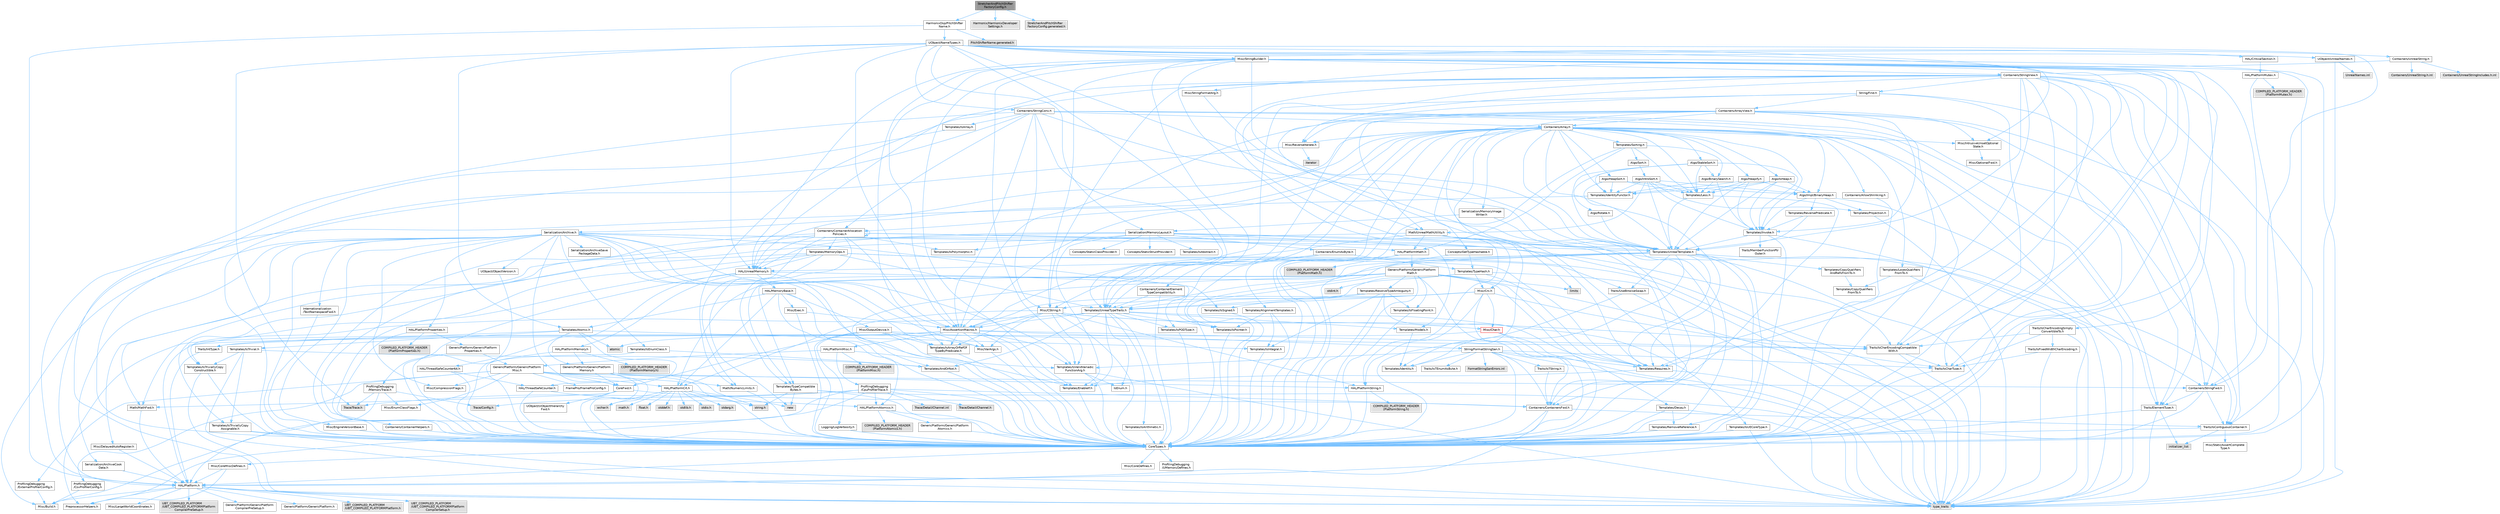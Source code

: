 digraph "StretcherAndPitchShifterFactoryConfig.h"
{
 // INTERACTIVE_SVG=YES
 // LATEX_PDF_SIZE
  bgcolor="transparent";
  edge [fontname=Helvetica,fontsize=10,labelfontname=Helvetica,labelfontsize=10];
  node [fontname=Helvetica,fontsize=10,shape=box,height=0.2,width=0.4];
  Node1 [id="Node000001",label="StretcherAndPitchShifter\lFactoryConfig.h",height=0.2,width=0.4,color="gray40", fillcolor="grey60", style="filled", fontcolor="black",tooltip=" "];
  Node1 -> Node2 [id="edge1_Node000001_Node000002",color="steelblue1",style="solid",tooltip=" "];
  Node2 [id="Node000002",label="HarmonixDsp/PitchShifter\lName.h",height=0.2,width=0.4,color="grey40", fillcolor="white", style="filled",URL="$dc/d99/PitchShifterName_8h.html",tooltip=" "];
  Node2 -> Node3 [id="edge2_Node000002_Node000003",color="steelblue1",style="solid",tooltip=" "];
  Node3 [id="Node000003",label="HAL/Platform.h",height=0.2,width=0.4,color="grey40", fillcolor="white", style="filled",URL="$d9/dd0/Platform_8h.html",tooltip=" "];
  Node3 -> Node4 [id="edge3_Node000003_Node000004",color="steelblue1",style="solid",tooltip=" "];
  Node4 [id="Node000004",label="Misc/Build.h",height=0.2,width=0.4,color="grey40", fillcolor="white", style="filled",URL="$d3/dbb/Build_8h.html",tooltip=" "];
  Node3 -> Node5 [id="edge4_Node000003_Node000005",color="steelblue1",style="solid",tooltip=" "];
  Node5 [id="Node000005",label="Misc/LargeWorldCoordinates.h",height=0.2,width=0.4,color="grey40", fillcolor="white", style="filled",URL="$d2/dcb/LargeWorldCoordinates_8h.html",tooltip=" "];
  Node3 -> Node6 [id="edge5_Node000003_Node000006",color="steelblue1",style="solid",tooltip=" "];
  Node6 [id="Node000006",label="type_traits",height=0.2,width=0.4,color="grey60", fillcolor="#E0E0E0", style="filled",tooltip=" "];
  Node3 -> Node7 [id="edge6_Node000003_Node000007",color="steelblue1",style="solid",tooltip=" "];
  Node7 [id="Node000007",label="PreprocessorHelpers.h",height=0.2,width=0.4,color="grey40", fillcolor="white", style="filled",URL="$db/ddb/PreprocessorHelpers_8h.html",tooltip=" "];
  Node3 -> Node8 [id="edge7_Node000003_Node000008",color="steelblue1",style="solid",tooltip=" "];
  Node8 [id="Node000008",label="UBT_COMPILED_PLATFORM\l/UBT_COMPILED_PLATFORMPlatform\lCompilerPreSetup.h",height=0.2,width=0.4,color="grey60", fillcolor="#E0E0E0", style="filled",tooltip=" "];
  Node3 -> Node9 [id="edge8_Node000003_Node000009",color="steelblue1",style="solid",tooltip=" "];
  Node9 [id="Node000009",label="GenericPlatform/GenericPlatform\lCompilerPreSetup.h",height=0.2,width=0.4,color="grey40", fillcolor="white", style="filled",URL="$d9/dc8/GenericPlatformCompilerPreSetup_8h.html",tooltip=" "];
  Node3 -> Node10 [id="edge9_Node000003_Node000010",color="steelblue1",style="solid",tooltip=" "];
  Node10 [id="Node000010",label="GenericPlatform/GenericPlatform.h",height=0.2,width=0.4,color="grey40", fillcolor="white", style="filled",URL="$d6/d84/GenericPlatform_8h.html",tooltip=" "];
  Node3 -> Node11 [id="edge10_Node000003_Node000011",color="steelblue1",style="solid",tooltip=" "];
  Node11 [id="Node000011",label="UBT_COMPILED_PLATFORM\l/UBT_COMPILED_PLATFORMPlatform.h",height=0.2,width=0.4,color="grey60", fillcolor="#E0E0E0", style="filled",tooltip=" "];
  Node3 -> Node12 [id="edge11_Node000003_Node000012",color="steelblue1",style="solid",tooltip=" "];
  Node12 [id="Node000012",label="UBT_COMPILED_PLATFORM\l/UBT_COMPILED_PLATFORMPlatform\lCompilerSetup.h",height=0.2,width=0.4,color="grey60", fillcolor="#E0E0E0", style="filled",tooltip=" "];
  Node2 -> Node13 [id="edge12_Node000002_Node000013",color="steelblue1",style="solid",tooltip=" "];
  Node13 [id="Node000013",label="UObject/NameTypes.h",height=0.2,width=0.4,color="grey40", fillcolor="white", style="filled",URL="$d6/d35/NameTypes_8h.html",tooltip=" "];
  Node13 -> Node14 [id="edge13_Node000013_Node000014",color="steelblue1",style="solid",tooltip=" "];
  Node14 [id="Node000014",label="CoreTypes.h",height=0.2,width=0.4,color="grey40", fillcolor="white", style="filled",URL="$dc/dec/CoreTypes_8h.html",tooltip=" "];
  Node14 -> Node3 [id="edge14_Node000014_Node000003",color="steelblue1",style="solid",tooltip=" "];
  Node14 -> Node15 [id="edge15_Node000014_Node000015",color="steelblue1",style="solid",tooltip=" "];
  Node15 [id="Node000015",label="ProfilingDebugging\l/UMemoryDefines.h",height=0.2,width=0.4,color="grey40", fillcolor="white", style="filled",URL="$d2/da2/UMemoryDefines_8h.html",tooltip=" "];
  Node14 -> Node16 [id="edge16_Node000014_Node000016",color="steelblue1",style="solid",tooltip=" "];
  Node16 [id="Node000016",label="Misc/CoreMiscDefines.h",height=0.2,width=0.4,color="grey40", fillcolor="white", style="filled",URL="$da/d38/CoreMiscDefines_8h.html",tooltip=" "];
  Node16 -> Node3 [id="edge17_Node000016_Node000003",color="steelblue1",style="solid",tooltip=" "];
  Node16 -> Node7 [id="edge18_Node000016_Node000007",color="steelblue1",style="solid",tooltip=" "];
  Node14 -> Node17 [id="edge19_Node000014_Node000017",color="steelblue1",style="solid",tooltip=" "];
  Node17 [id="Node000017",label="Misc/CoreDefines.h",height=0.2,width=0.4,color="grey40", fillcolor="white", style="filled",URL="$d3/dd2/CoreDefines_8h.html",tooltip=" "];
  Node13 -> Node18 [id="edge20_Node000013_Node000018",color="steelblue1",style="solid",tooltip=" "];
  Node18 [id="Node000018",label="Misc/AssertionMacros.h",height=0.2,width=0.4,color="grey40", fillcolor="white", style="filled",URL="$d0/dfa/AssertionMacros_8h.html",tooltip=" "];
  Node18 -> Node14 [id="edge21_Node000018_Node000014",color="steelblue1",style="solid",tooltip=" "];
  Node18 -> Node3 [id="edge22_Node000018_Node000003",color="steelblue1",style="solid",tooltip=" "];
  Node18 -> Node19 [id="edge23_Node000018_Node000019",color="steelblue1",style="solid",tooltip=" "];
  Node19 [id="Node000019",label="HAL/PlatformMisc.h",height=0.2,width=0.4,color="grey40", fillcolor="white", style="filled",URL="$d0/df5/PlatformMisc_8h.html",tooltip=" "];
  Node19 -> Node14 [id="edge24_Node000019_Node000014",color="steelblue1",style="solid",tooltip=" "];
  Node19 -> Node20 [id="edge25_Node000019_Node000020",color="steelblue1",style="solid",tooltip=" "];
  Node20 [id="Node000020",label="GenericPlatform/GenericPlatform\lMisc.h",height=0.2,width=0.4,color="grey40", fillcolor="white", style="filled",URL="$db/d9a/GenericPlatformMisc_8h.html",tooltip=" "];
  Node20 -> Node21 [id="edge26_Node000020_Node000021",color="steelblue1",style="solid",tooltip=" "];
  Node21 [id="Node000021",label="Containers/StringFwd.h",height=0.2,width=0.4,color="grey40", fillcolor="white", style="filled",URL="$df/d37/StringFwd_8h.html",tooltip=" "];
  Node21 -> Node14 [id="edge27_Node000021_Node000014",color="steelblue1",style="solid",tooltip=" "];
  Node21 -> Node22 [id="edge28_Node000021_Node000022",color="steelblue1",style="solid",tooltip=" "];
  Node22 [id="Node000022",label="Traits/ElementType.h",height=0.2,width=0.4,color="grey40", fillcolor="white", style="filled",URL="$d5/d4f/ElementType_8h.html",tooltip=" "];
  Node22 -> Node3 [id="edge29_Node000022_Node000003",color="steelblue1",style="solid",tooltip=" "];
  Node22 -> Node23 [id="edge30_Node000022_Node000023",color="steelblue1",style="solid",tooltip=" "];
  Node23 [id="Node000023",label="initializer_list",height=0.2,width=0.4,color="grey60", fillcolor="#E0E0E0", style="filled",tooltip=" "];
  Node22 -> Node6 [id="edge31_Node000022_Node000006",color="steelblue1",style="solid",tooltip=" "];
  Node21 -> Node24 [id="edge32_Node000021_Node000024",color="steelblue1",style="solid",tooltip=" "];
  Node24 [id="Node000024",label="Traits/IsContiguousContainer.h",height=0.2,width=0.4,color="grey40", fillcolor="white", style="filled",URL="$d5/d3c/IsContiguousContainer_8h.html",tooltip=" "];
  Node24 -> Node14 [id="edge33_Node000024_Node000014",color="steelblue1",style="solid",tooltip=" "];
  Node24 -> Node25 [id="edge34_Node000024_Node000025",color="steelblue1",style="solid",tooltip=" "];
  Node25 [id="Node000025",label="Misc/StaticAssertComplete\lType.h",height=0.2,width=0.4,color="grey40", fillcolor="white", style="filled",URL="$d5/d4e/StaticAssertCompleteType_8h.html",tooltip=" "];
  Node24 -> Node23 [id="edge35_Node000024_Node000023",color="steelblue1",style="solid",tooltip=" "];
  Node20 -> Node26 [id="edge36_Node000020_Node000026",color="steelblue1",style="solid",tooltip=" "];
  Node26 [id="Node000026",label="CoreFwd.h",height=0.2,width=0.4,color="grey40", fillcolor="white", style="filled",URL="$d1/d1e/CoreFwd_8h.html",tooltip=" "];
  Node26 -> Node14 [id="edge37_Node000026_Node000014",color="steelblue1",style="solid",tooltip=" "];
  Node26 -> Node27 [id="edge38_Node000026_Node000027",color="steelblue1",style="solid",tooltip=" "];
  Node27 [id="Node000027",label="Containers/ContainersFwd.h",height=0.2,width=0.4,color="grey40", fillcolor="white", style="filled",URL="$d4/d0a/ContainersFwd_8h.html",tooltip=" "];
  Node27 -> Node3 [id="edge39_Node000027_Node000003",color="steelblue1",style="solid",tooltip=" "];
  Node27 -> Node14 [id="edge40_Node000027_Node000014",color="steelblue1",style="solid",tooltip=" "];
  Node27 -> Node24 [id="edge41_Node000027_Node000024",color="steelblue1",style="solid",tooltip=" "];
  Node26 -> Node28 [id="edge42_Node000026_Node000028",color="steelblue1",style="solid",tooltip=" "];
  Node28 [id="Node000028",label="Math/MathFwd.h",height=0.2,width=0.4,color="grey40", fillcolor="white", style="filled",URL="$d2/d10/MathFwd_8h.html",tooltip=" "];
  Node28 -> Node3 [id="edge43_Node000028_Node000003",color="steelblue1",style="solid",tooltip=" "];
  Node26 -> Node29 [id="edge44_Node000026_Node000029",color="steelblue1",style="solid",tooltip=" "];
  Node29 [id="Node000029",label="UObject/UObjectHierarchy\lFwd.h",height=0.2,width=0.4,color="grey40", fillcolor="white", style="filled",URL="$d3/d13/UObjectHierarchyFwd_8h.html",tooltip=" "];
  Node20 -> Node14 [id="edge45_Node000020_Node000014",color="steelblue1",style="solid",tooltip=" "];
  Node20 -> Node30 [id="edge46_Node000020_Node000030",color="steelblue1",style="solid",tooltip=" "];
  Node30 [id="Node000030",label="FramePro/FrameProConfig.h",height=0.2,width=0.4,color="grey40", fillcolor="white", style="filled",URL="$d7/d90/FrameProConfig_8h.html",tooltip=" "];
  Node20 -> Node31 [id="edge47_Node000020_Node000031",color="steelblue1",style="solid",tooltip=" "];
  Node31 [id="Node000031",label="HAL/PlatformCrt.h",height=0.2,width=0.4,color="grey40", fillcolor="white", style="filled",URL="$d8/d75/PlatformCrt_8h.html",tooltip=" "];
  Node31 -> Node32 [id="edge48_Node000031_Node000032",color="steelblue1",style="solid",tooltip=" "];
  Node32 [id="Node000032",label="new",height=0.2,width=0.4,color="grey60", fillcolor="#E0E0E0", style="filled",tooltip=" "];
  Node31 -> Node33 [id="edge49_Node000031_Node000033",color="steelblue1",style="solid",tooltip=" "];
  Node33 [id="Node000033",label="wchar.h",height=0.2,width=0.4,color="grey60", fillcolor="#E0E0E0", style="filled",tooltip=" "];
  Node31 -> Node34 [id="edge50_Node000031_Node000034",color="steelblue1",style="solid",tooltip=" "];
  Node34 [id="Node000034",label="stddef.h",height=0.2,width=0.4,color="grey60", fillcolor="#E0E0E0", style="filled",tooltip=" "];
  Node31 -> Node35 [id="edge51_Node000031_Node000035",color="steelblue1",style="solid",tooltip=" "];
  Node35 [id="Node000035",label="stdlib.h",height=0.2,width=0.4,color="grey60", fillcolor="#E0E0E0", style="filled",tooltip=" "];
  Node31 -> Node36 [id="edge52_Node000031_Node000036",color="steelblue1",style="solid",tooltip=" "];
  Node36 [id="Node000036",label="stdio.h",height=0.2,width=0.4,color="grey60", fillcolor="#E0E0E0", style="filled",tooltip=" "];
  Node31 -> Node37 [id="edge53_Node000031_Node000037",color="steelblue1",style="solid",tooltip=" "];
  Node37 [id="Node000037",label="stdarg.h",height=0.2,width=0.4,color="grey60", fillcolor="#E0E0E0", style="filled",tooltip=" "];
  Node31 -> Node38 [id="edge54_Node000031_Node000038",color="steelblue1",style="solid",tooltip=" "];
  Node38 [id="Node000038",label="math.h",height=0.2,width=0.4,color="grey60", fillcolor="#E0E0E0", style="filled",tooltip=" "];
  Node31 -> Node39 [id="edge55_Node000031_Node000039",color="steelblue1",style="solid",tooltip=" "];
  Node39 [id="Node000039",label="float.h",height=0.2,width=0.4,color="grey60", fillcolor="#E0E0E0", style="filled",tooltip=" "];
  Node31 -> Node40 [id="edge56_Node000031_Node000040",color="steelblue1",style="solid",tooltip=" "];
  Node40 [id="Node000040",label="string.h",height=0.2,width=0.4,color="grey60", fillcolor="#E0E0E0", style="filled",tooltip=" "];
  Node20 -> Node41 [id="edge57_Node000020_Node000041",color="steelblue1",style="solid",tooltip=" "];
  Node41 [id="Node000041",label="Math/NumericLimits.h",height=0.2,width=0.4,color="grey40", fillcolor="white", style="filled",URL="$df/d1b/NumericLimits_8h.html",tooltip=" "];
  Node41 -> Node14 [id="edge58_Node000041_Node000014",color="steelblue1",style="solid",tooltip=" "];
  Node20 -> Node42 [id="edge59_Node000020_Node000042",color="steelblue1",style="solid",tooltip=" "];
  Node42 [id="Node000042",label="Misc/CompressionFlags.h",height=0.2,width=0.4,color="grey40", fillcolor="white", style="filled",URL="$d9/d76/CompressionFlags_8h.html",tooltip=" "];
  Node20 -> Node43 [id="edge60_Node000020_Node000043",color="steelblue1",style="solid",tooltip=" "];
  Node43 [id="Node000043",label="Misc/EnumClassFlags.h",height=0.2,width=0.4,color="grey40", fillcolor="white", style="filled",URL="$d8/de7/EnumClassFlags_8h.html",tooltip=" "];
  Node20 -> Node44 [id="edge61_Node000020_Node000044",color="steelblue1",style="solid",tooltip=" "];
  Node44 [id="Node000044",label="ProfilingDebugging\l/CsvProfilerConfig.h",height=0.2,width=0.4,color="grey40", fillcolor="white", style="filled",URL="$d3/d88/CsvProfilerConfig_8h.html",tooltip=" "];
  Node44 -> Node4 [id="edge62_Node000044_Node000004",color="steelblue1",style="solid",tooltip=" "];
  Node20 -> Node45 [id="edge63_Node000020_Node000045",color="steelblue1",style="solid",tooltip=" "];
  Node45 [id="Node000045",label="ProfilingDebugging\l/ExternalProfilerConfig.h",height=0.2,width=0.4,color="grey40", fillcolor="white", style="filled",URL="$d3/dbb/ExternalProfilerConfig_8h.html",tooltip=" "];
  Node45 -> Node4 [id="edge64_Node000045_Node000004",color="steelblue1",style="solid",tooltip=" "];
  Node19 -> Node46 [id="edge65_Node000019_Node000046",color="steelblue1",style="solid",tooltip=" "];
  Node46 [id="Node000046",label="COMPILED_PLATFORM_HEADER\l(PlatformMisc.h)",height=0.2,width=0.4,color="grey60", fillcolor="#E0E0E0", style="filled",tooltip=" "];
  Node19 -> Node47 [id="edge66_Node000019_Node000047",color="steelblue1",style="solid",tooltip=" "];
  Node47 [id="Node000047",label="ProfilingDebugging\l/CpuProfilerTrace.h",height=0.2,width=0.4,color="grey40", fillcolor="white", style="filled",URL="$da/dcb/CpuProfilerTrace_8h.html",tooltip=" "];
  Node47 -> Node14 [id="edge67_Node000047_Node000014",color="steelblue1",style="solid",tooltip=" "];
  Node47 -> Node27 [id="edge68_Node000047_Node000027",color="steelblue1",style="solid",tooltip=" "];
  Node47 -> Node48 [id="edge69_Node000047_Node000048",color="steelblue1",style="solid",tooltip=" "];
  Node48 [id="Node000048",label="HAL/PlatformAtomics.h",height=0.2,width=0.4,color="grey40", fillcolor="white", style="filled",URL="$d3/d36/PlatformAtomics_8h.html",tooltip=" "];
  Node48 -> Node14 [id="edge70_Node000048_Node000014",color="steelblue1",style="solid",tooltip=" "];
  Node48 -> Node49 [id="edge71_Node000048_Node000049",color="steelblue1",style="solid",tooltip=" "];
  Node49 [id="Node000049",label="GenericPlatform/GenericPlatform\lAtomics.h",height=0.2,width=0.4,color="grey40", fillcolor="white", style="filled",URL="$da/d72/GenericPlatformAtomics_8h.html",tooltip=" "];
  Node49 -> Node14 [id="edge72_Node000049_Node000014",color="steelblue1",style="solid",tooltip=" "];
  Node48 -> Node50 [id="edge73_Node000048_Node000050",color="steelblue1",style="solid",tooltip=" "];
  Node50 [id="Node000050",label="COMPILED_PLATFORM_HEADER\l(PlatformAtomics.h)",height=0.2,width=0.4,color="grey60", fillcolor="#E0E0E0", style="filled",tooltip=" "];
  Node47 -> Node7 [id="edge74_Node000047_Node000007",color="steelblue1",style="solid",tooltip=" "];
  Node47 -> Node4 [id="edge75_Node000047_Node000004",color="steelblue1",style="solid",tooltip=" "];
  Node47 -> Node51 [id="edge76_Node000047_Node000051",color="steelblue1",style="solid",tooltip=" "];
  Node51 [id="Node000051",label="Trace/Config.h",height=0.2,width=0.4,color="grey60", fillcolor="#E0E0E0", style="filled",tooltip=" "];
  Node47 -> Node52 [id="edge77_Node000047_Node000052",color="steelblue1",style="solid",tooltip=" "];
  Node52 [id="Node000052",label="Trace/Detail/Channel.h",height=0.2,width=0.4,color="grey60", fillcolor="#E0E0E0", style="filled",tooltip=" "];
  Node47 -> Node53 [id="edge78_Node000047_Node000053",color="steelblue1",style="solid",tooltip=" "];
  Node53 [id="Node000053",label="Trace/Detail/Channel.inl",height=0.2,width=0.4,color="grey60", fillcolor="#E0E0E0", style="filled",tooltip=" "];
  Node47 -> Node54 [id="edge79_Node000047_Node000054",color="steelblue1",style="solid",tooltip=" "];
  Node54 [id="Node000054",label="Trace/Trace.h",height=0.2,width=0.4,color="grey60", fillcolor="#E0E0E0", style="filled",tooltip=" "];
  Node18 -> Node7 [id="edge80_Node000018_Node000007",color="steelblue1",style="solid",tooltip=" "];
  Node18 -> Node55 [id="edge81_Node000018_Node000055",color="steelblue1",style="solid",tooltip=" "];
  Node55 [id="Node000055",label="Templates/EnableIf.h",height=0.2,width=0.4,color="grey40", fillcolor="white", style="filled",URL="$d7/d60/EnableIf_8h.html",tooltip=" "];
  Node55 -> Node14 [id="edge82_Node000055_Node000014",color="steelblue1",style="solid",tooltip=" "];
  Node18 -> Node56 [id="edge83_Node000018_Node000056",color="steelblue1",style="solid",tooltip=" "];
  Node56 [id="Node000056",label="Templates/IsArrayOrRefOf\lTypeByPredicate.h",height=0.2,width=0.4,color="grey40", fillcolor="white", style="filled",URL="$d6/da1/IsArrayOrRefOfTypeByPredicate_8h.html",tooltip=" "];
  Node56 -> Node14 [id="edge84_Node000056_Node000014",color="steelblue1",style="solid",tooltip=" "];
  Node18 -> Node57 [id="edge85_Node000018_Node000057",color="steelblue1",style="solid",tooltip=" "];
  Node57 [id="Node000057",label="Templates/IsValidVariadic\lFunctionArg.h",height=0.2,width=0.4,color="grey40", fillcolor="white", style="filled",URL="$d0/dc8/IsValidVariadicFunctionArg_8h.html",tooltip=" "];
  Node57 -> Node14 [id="edge86_Node000057_Node000014",color="steelblue1",style="solid",tooltip=" "];
  Node57 -> Node58 [id="edge87_Node000057_Node000058",color="steelblue1",style="solid",tooltip=" "];
  Node58 [id="Node000058",label="IsEnum.h",height=0.2,width=0.4,color="grey40", fillcolor="white", style="filled",URL="$d4/de5/IsEnum_8h.html",tooltip=" "];
  Node57 -> Node6 [id="edge88_Node000057_Node000006",color="steelblue1",style="solid",tooltip=" "];
  Node18 -> Node59 [id="edge89_Node000018_Node000059",color="steelblue1",style="solid",tooltip=" "];
  Node59 [id="Node000059",label="Traits/IsCharEncodingCompatible\lWith.h",height=0.2,width=0.4,color="grey40", fillcolor="white", style="filled",URL="$df/dd1/IsCharEncodingCompatibleWith_8h.html",tooltip=" "];
  Node59 -> Node6 [id="edge90_Node000059_Node000006",color="steelblue1",style="solid",tooltip=" "];
  Node59 -> Node60 [id="edge91_Node000059_Node000060",color="steelblue1",style="solid",tooltip=" "];
  Node60 [id="Node000060",label="Traits/IsCharType.h",height=0.2,width=0.4,color="grey40", fillcolor="white", style="filled",URL="$db/d51/IsCharType_8h.html",tooltip=" "];
  Node60 -> Node14 [id="edge92_Node000060_Node000014",color="steelblue1",style="solid",tooltip=" "];
  Node18 -> Node61 [id="edge93_Node000018_Node000061",color="steelblue1",style="solid",tooltip=" "];
  Node61 [id="Node000061",label="Misc/VarArgs.h",height=0.2,width=0.4,color="grey40", fillcolor="white", style="filled",URL="$d5/d6f/VarArgs_8h.html",tooltip=" "];
  Node61 -> Node14 [id="edge94_Node000061_Node000014",color="steelblue1",style="solid",tooltip=" "];
  Node18 -> Node62 [id="edge95_Node000018_Node000062",color="steelblue1",style="solid",tooltip=" "];
  Node62 [id="Node000062",label="String/FormatStringSan.h",height=0.2,width=0.4,color="grey40", fillcolor="white", style="filled",URL="$d3/d8b/FormatStringSan_8h.html",tooltip=" "];
  Node62 -> Node6 [id="edge96_Node000062_Node000006",color="steelblue1",style="solid",tooltip=" "];
  Node62 -> Node14 [id="edge97_Node000062_Node000014",color="steelblue1",style="solid",tooltip=" "];
  Node62 -> Node63 [id="edge98_Node000062_Node000063",color="steelblue1",style="solid",tooltip=" "];
  Node63 [id="Node000063",label="Templates/Requires.h",height=0.2,width=0.4,color="grey40", fillcolor="white", style="filled",URL="$dc/d96/Requires_8h.html",tooltip=" "];
  Node63 -> Node55 [id="edge99_Node000063_Node000055",color="steelblue1",style="solid",tooltip=" "];
  Node63 -> Node6 [id="edge100_Node000063_Node000006",color="steelblue1",style="solid",tooltip=" "];
  Node62 -> Node64 [id="edge101_Node000062_Node000064",color="steelblue1",style="solid",tooltip=" "];
  Node64 [id="Node000064",label="Templates/Identity.h",height=0.2,width=0.4,color="grey40", fillcolor="white", style="filled",URL="$d0/dd5/Identity_8h.html",tooltip=" "];
  Node62 -> Node57 [id="edge102_Node000062_Node000057",color="steelblue1",style="solid",tooltip=" "];
  Node62 -> Node60 [id="edge103_Node000062_Node000060",color="steelblue1",style="solid",tooltip=" "];
  Node62 -> Node65 [id="edge104_Node000062_Node000065",color="steelblue1",style="solid",tooltip=" "];
  Node65 [id="Node000065",label="Traits/IsTEnumAsByte.h",height=0.2,width=0.4,color="grey40", fillcolor="white", style="filled",URL="$d1/de6/IsTEnumAsByte_8h.html",tooltip=" "];
  Node62 -> Node66 [id="edge105_Node000062_Node000066",color="steelblue1",style="solid",tooltip=" "];
  Node66 [id="Node000066",label="Traits/IsTString.h",height=0.2,width=0.4,color="grey40", fillcolor="white", style="filled",URL="$d0/df8/IsTString_8h.html",tooltip=" "];
  Node66 -> Node27 [id="edge106_Node000066_Node000027",color="steelblue1",style="solid",tooltip=" "];
  Node62 -> Node27 [id="edge107_Node000062_Node000027",color="steelblue1",style="solid",tooltip=" "];
  Node62 -> Node67 [id="edge108_Node000062_Node000067",color="steelblue1",style="solid",tooltip=" "];
  Node67 [id="Node000067",label="FormatStringSanErrors.inl",height=0.2,width=0.4,color="grey60", fillcolor="#E0E0E0", style="filled",tooltip=" "];
  Node18 -> Node68 [id="edge109_Node000018_Node000068",color="steelblue1",style="solid",tooltip=" "];
  Node68 [id="Node000068",label="atomic",height=0.2,width=0.4,color="grey60", fillcolor="#E0E0E0", style="filled",tooltip=" "];
  Node13 -> Node69 [id="edge110_Node000013_Node000069",color="steelblue1",style="solid",tooltip=" "];
  Node69 [id="Node000069",label="HAL/UnrealMemory.h",height=0.2,width=0.4,color="grey40", fillcolor="white", style="filled",URL="$d9/d96/UnrealMemory_8h.html",tooltip=" "];
  Node69 -> Node14 [id="edge111_Node000069_Node000014",color="steelblue1",style="solid",tooltip=" "];
  Node69 -> Node70 [id="edge112_Node000069_Node000070",color="steelblue1",style="solid",tooltip=" "];
  Node70 [id="Node000070",label="GenericPlatform/GenericPlatform\lMemory.h",height=0.2,width=0.4,color="grey40", fillcolor="white", style="filled",URL="$dd/d22/GenericPlatformMemory_8h.html",tooltip=" "];
  Node70 -> Node26 [id="edge113_Node000070_Node000026",color="steelblue1",style="solid",tooltip=" "];
  Node70 -> Node14 [id="edge114_Node000070_Node000014",color="steelblue1",style="solid",tooltip=" "];
  Node70 -> Node71 [id="edge115_Node000070_Node000071",color="steelblue1",style="solid",tooltip=" "];
  Node71 [id="Node000071",label="HAL/PlatformString.h",height=0.2,width=0.4,color="grey40", fillcolor="white", style="filled",URL="$db/db5/PlatformString_8h.html",tooltip=" "];
  Node71 -> Node14 [id="edge116_Node000071_Node000014",color="steelblue1",style="solid",tooltip=" "];
  Node71 -> Node72 [id="edge117_Node000071_Node000072",color="steelblue1",style="solid",tooltip=" "];
  Node72 [id="Node000072",label="COMPILED_PLATFORM_HEADER\l(PlatformString.h)",height=0.2,width=0.4,color="grey60", fillcolor="#E0E0E0", style="filled",tooltip=" "];
  Node70 -> Node40 [id="edge118_Node000070_Node000040",color="steelblue1",style="solid",tooltip=" "];
  Node70 -> Node33 [id="edge119_Node000070_Node000033",color="steelblue1",style="solid",tooltip=" "];
  Node69 -> Node73 [id="edge120_Node000069_Node000073",color="steelblue1",style="solid",tooltip=" "];
  Node73 [id="Node000073",label="HAL/MemoryBase.h",height=0.2,width=0.4,color="grey40", fillcolor="white", style="filled",URL="$d6/d9f/MemoryBase_8h.html",tooltip=" "];
  Node73 -> Node14 [id="edge121_Node000073_Node000014",color="steelblue1",style="solid",tooltip=" "];
  Node73 -> Node48 [id="edge122_Node000073_Node000048",color="steelblue1",style="solid",tooltip=" "];
  Node73 -> Node31 [id="edge123_Node000073_Node000031",color="steelblue1",style="solid",tooltip=" "];
  Node73 -> Node74 [id="edge124_Node000073_Node000074",color="steelblue1",style="solid",tooltip=" "];
  Node74 [id="Node000074",label="Misc/Exec.h",height=0.2,width=0.4,color="grey40", fillcolor="white", style="filled",URL="$de/ddb/Exec_8h.html",tooltip=" "];
  Node74 -> Node14 [id="edge125_Node000074_Node000014",color="steelblue1",style="solid",tooltip=" "];
  Node74 -> Node18 [id="edge126_Node000074_Node000018",color="steelblue1",style="solid",tooltip=" "];
  Node73 -> Node75 [id="edge127_Node000073_Node000075",color="steelblue1",style="solid",tooltip=" "];
  Node75 [id="Node000075",label="Misc/OutputDevice.h",height=0.2,width=0.4,color="grey40", fillcolor="white", style="filled",URL="$d7/d32/OutputDevice_8h.html",tooltip=" "];
  Node75 -> Node26 [id="edge128_Node000075_Node000026",color="steelblue1",style="solid",tooltip=" "];
  Node75 -> Node14 [id="edge129_Node000075_Node000014",color="steelblue1",style="solid",tooltip=" "];
  Node75 -> Node76 [id="edge130_Node000075_Node000076",color="steelblue1",style="solid",tooltip=" "];
  Node76 [id="Node000076",label="Logging/LogVerbosity.h",height=0.2,width=0.4,color="grey40", fillcolor="white", style="filled",URL="$d2/d8f/LogVerbosity_8h.html",tooltip=" "];
  Node76 -> Node14 [id="edge131_Node000076_Node000014",color="steelblue1",style="solid",tooltip=" "];
  Node75 -> Node61 [id="edge132_Node000075_Node000061",color="steelblue1",style="solid",tooltip=" "];
  Node75 -> Node56 [id="edge133_Node000075_Node000056",color="steelblue1",style="solid",tooltip=" "];
  Node75 -> Node57 [id="edge134_Node000075_Node000057",color="steelblue1",style="solid",tooltip=" "];
  Node75 -> Node59 [id="edge135_Node000075_Node000059",color="steelblue1",style="solid",tooltip=" "];
  Node73 -> Node77 [id="edge136_Node000073_Node000077",color="steelblue1",style="solid",tooltip=" "];
  Node77 [id="Node000077",label="Templates/Atomic.h",height=0.2,width=0.4,color="grey40", fillcolor="white", style="filled",URL="$d3/d91/Atomic_8h.html",tooltip=" "];
  Node77 -> Node78 [id="edge137_Node000077_Node000078",color="steelblue1",style="solid",tooltip=" "];
  Node78 [id="Node000078",label="HAL/ThreadSafeCounter.h",height=0.2,width=0.4,color="grey40", fillcolor="white", style="filled",URL="$dc/dc9/ThreadSafeCounter_8h.html",tooltip=" "];
  Node78 -> Node14 [id="edge138_Node000078_Node000014",color="steelblue1",style="solid",tooltip=" "];
  Node78 -> Node48 [id="edge139_Node000078_Node000048",color="steelblue1",style="solid",tooltip=" "];
  Node77 -> Node79 [id="edge140_Node000077_Node000079",color="steelblue1",style="solid",tooltip=" "];
  Node79 [id="Node000079",label="HAL/ThreadSafeCounter64.h",height=0.2,width=0.4,color="grey40", fillcolor="white", style="filled",URL="$d0/d12/ThreadSafeCounter64_8h.html",tooltip=" "];
  Node79 -> Node14 [id="edge141_Node000079_Node000014",color="steelblue1",style="solid",tooltip=" "];
  Node79 -> Node78 [id="edge142_Node000079_Node000078",color="steelblue1",style="solid",tooltip=" "];
  Node77 -> Node80 [id="edge143_Node000077_Node000080",color="steelblue1",style="solid",tooltip=" "];
  Node80 [id="Node000080",label="Templates/IsIntegral.h",height=0.2,width=0.4,color="grey40", fillcolor="white", style="filled",URL="$da/d64/IsIntegral_8h.html",tooltip=" "];
  Node80 -> Node14 [id="edge144_Node000080_Node000014",color="steelblue1",style="solid",tooltip=" "];
  Node77 -> Node81 [id="edge145_Node000077_Node000081",color="steelblue1",style="solid",tooltip=" "];
  Node81 [id="Node000081",label="Templates/IsTrivial.h",height=0.2,width=0.4,color="grey40", fillcolor="white", style="filled",URL="$da/d4c/IsTrivial_8h.html",tooltip=" "];
  Node81 -> Node82 [id="edge146_Node000081_Node000082",color="steelblue1",style="solid",tooltip=" "];
  Node82 [id="Node000082",label="Templates/AndOrNot.h",height=0.2,width=0.4,color="grey40", fillcolor="white", style="filled",URL="$db/d0a/AndOrNot_8h.html",tooltip=" "];
  Node82 -> Node14 [id="edge147_Node000082_Node000014",color="steelblue1",style="solid",tooltip=" "];
  Node81 -> Node83 [id="edge148_Node000081_Node000083",color="steelblue1",style="solid",tooltip=" "];
  Node83 [id="Node000083",label="Templates/IsTriviallyCopy\lConstructible.h",height=0.2,width=0.4,color="grey40", fillcolor="white", style="filled",URL="$d3/d78/IsTriviallyCopyConstructible_8h.html",tooltip=" "];
  Node83 -> Node14 [id="edge149_Node000083_Node000014",color="steelblue1",style="solid",tooltip=" "];
  Node83 -> Node6 [id="edge150_Node000083_Node000006",color="steelblue1",style="solid",tooltip=" "];
  Node81 -> Node84 [id="edge151_Node000081_Node000084",color="steelblue1",style="solid",tooltip=" "];
  Node84 [id="Node000084",label="Templates/IsTriviallyCopy\lAssignable.h",height=0.2,width=0.4,color="grey40", fillcolor="white", style="filled",URL="$d2/df2/IsTriviallyCopyAssignable_8h.html",tooltip=" "];
  Node84 -> Node14 [id="edge152_Node000084_Node000014",color="steelblue1",style="solid",tooltip=" "];
  Node84 -> Node6 [id="edge153_Node000084_Node000006",color="steelblue1",style="solid",tooltip=" "];
  Node81 -> Node6 [id="edge154_Node000081_Node000006",color="steelblue1",style="solid",tooltip=" "];
  Node77 -> Node85 [id="edge155_Node000077_Node000085",color="steelblue1",style="solid",tooltip=" "];
  Node85 [id="Node000085",label="Traits/IntType.h",height=0.2,width=0.4,color="grey40", fillcolor="white", style="filled",URL="$d7/deb/IntType_8h.html",tooltip=" "];
  Node85 -> Node3 [id="edge156_Node000085_Node000003",color="steelblue1",style="solid",tooltip=" "];
  Node77 -> Node68 [id="edge157_Node000077_Node000068",color="steelblue1",style="solid",tooltip=" "];
  Node69 -> Node86 [id="edge158_Node000069_Node000086",color="steelblue1",style="solid",tooltip=" "];
  Node86 [id="Node000086",label="HAL/PlatformMemory.h",height=0.2,width=0.4,color="grey40", fillcolor="white", style="filled",URL="$de/d68/PlatformMemory_8h.html",tooltip=" "];
  Node86 -> Node14 [id="edge159_Node000086_Node000014",color="steelblue1",style="solid",tooltip=" "];
  Node86 -> Node70 [id="edge160_Node000086_Node000070",color="steelblue1",style="solid",tooltip=" "];
  Node86 -> Node87 [id="edge161_Node000086_Node000087",color="steelblue1",style="solid",tooltip=" "];
  Node87 [id="Node000087",label="COMPILED_PLATFORM_HEADER\l(PlatformMemory.h)",height=0.2,width=0.4,color="grey60", fillcolor="#E0E0E0", style="filled",tooltip=" "];
  Node69 -> Node88 [id="edge162_Node000069_Node000088",color="steelblue1",style="solid",tooltip=" "];
  Node88 [id="Node000088",label="ProfilingDebugging\l/MemoryTrace.h",height=0.2,width=0.4,color="grey40", fillcolor="white", style="filled",URL="$da/dd7/MemoryTrace_8h.html",tooltip=" "];
  Node88 -> Node3 [id="edge163_Node000088_Node000003",color="steelblue1",style="solid",tooltip=" "];
  Node88 -> Node43 [id="edge164_Node000088_Node000043",color="steelblue1",style="solid",tooltip=" "];
  Node88 -> Node51 [id="edge165_Node000088_Node000051",color="steelblue1",style="solid",tooltip=" "];
  Node88 -> Node54 [id="edge166_Node000088_Node000054",color="steelblue1",style="solid",tooltip=" "];
  Node69 -> Node89 [id="edge167_Node000069_Node000089",color="steelblue1",style="solid",tooltip=" "];
  Node89 [id="Node000089",label="Templates/IsPointer.h",height=0.2,width=0.4,color="grey40", fillcolor="white", style="filled",URL="$d7/d05/IsPointer_8h.html",tooltip=" "];
  Node89 -> Node14 [id="edge168_Node000089_Node000014",color="steelblue1",style="solid",tooltip=" "];
  Node13 -> Node90 [id="edge169_Node000013_Node000090",color="steelblue1",style="solid",tooltip=" "];
  Node90 [id="Node000090",label="Templates/UnrealTypeTraits.h",height=0.2,width=0.4,color="grey40", fillcolor="white", style="filled",URL="$d2/d2d/UnrealTypeTraits_8h.html",tooltip=" "];
  Node90 -> Node14 [id="edge170_Node000090_Node000014",color="steelblue1",style="solid",tooltip=" "];
  Node90 -> Node89 [id="edge171_Node000090_Node000089",color="steelblue1",style="solid",tooltip=" "];
  Node90 -> Node18 [id="edge172_Node000090_Node000018",color="steelblue1",style="solid",tooltip=" "];
  Node90 -> Node82 [id="edge173_Node000090_Node000082",color="steelblue1",style="solid",tooltip=" "];
  Node90 -> Node55 [id="edge174_Node000090_Node000055",color="steelblue1",style="solid",tooltip=" "];
  Node90 -> Node91 [id="edge175_Node000090_Node000091",color="steelblue1",style="solid",tooltip=" "];
  Node91 [id="Node000091",label="Templates/IsArithmetic.h",height=0.2,width=0.4,color="grey40", fillcolor="white", style="filled",URL="$d2/d5d/IsArithmetic_8h.html",tooltip=" "];
  Node91 -> Node14 [id="edge176_Node000091_Node000014",color="steelblue1",style="solid",tooltip=" "];
  Node90 -> Node58 [id="edge177_Node000090_Node000058",color="steelblue1",style="solid",tooltip=" "];
  Node90 -> Node92 [id="edge178_Node000090_Node000092",color="steelblue1",style="solid",tooltip=" "];
  Node92 [id="Node000092",label="Templates/Models.h",height=0.2,width=0.4,color="grey40", fillcolor="white", style="filled",URL="$d3/d0c/Models_8h.html",tooltip=" "];
  Node92 -> Node64 [id="edge179_Node000092_Node000064",color="steelblue1",style="solid",tooltip=" "];
  Node90 -> Node93 [id="edge180_Node000090_Node000093",color="steelblue1",style="solid",tooltip=" "];
  Node93 [id="Node000093",label="Templates/IsPODType.h",height=0.2,width=0.4,color="grey40", fillcolor="white", style="filled",URL="$d7/db1/IsPODType_8h.html",tooltip=" "];
  Node93 -> Node14 [id="edge181_Node000093_Node000014",color="steelblue1",style="solid",tooltip=" "];
  Node90 -> Node94 [id="edge182_Node000090_Node000094",color="steelblue1",style="solid",tooltip=" "];
  Node94 [id="Node000094",label="Templates/IsUECoreType.h",height=0.2,width=0.4,color="grey40", fillcolor="white", style="filled",URL="$d1/db8/IsUECoreType_8h.html",tooltip=" "];
  Node94 -> Node14 [id="edge183_Node000094_Node000014",color="steelblue1",style="solid",tooltip=" "];
  Node94 -> Node6 [id="edge184_Node000094_Node000006",color="steelblue1",style="solid",tooltip=" "];
  Node90 -> Node83 [id="edge185_Node000090_Node000083",color="steelblue1",style="solid",tooltip=" "];
  Node13 -> Node95 [id="edge186_Node000013_Node000095",color="steelblue1",style="solid",tooltip=" "];
  Node95 [id="Node000095",label="Templates/UnrealTemplate.h",height=0.2,width=0.4,color="grey40", fillcolor="white", style="filled",URL="$d4/d24/UnrealTemplate_8h.html",tooltip=" "];
  Node95 -> Node14 [id="edge187_Node000095_Node000014",color="steelblue1",style="solid",tooltip=" "];
  Node95 -> Node89 [id="edge188_Node000095_Node000089",color="steelblue1",style="solid",tooltip=" "];
  Node95 -> Node69 [id="edge189_Node000095_Node000069",color="steelblue1",style="solid",tooltip=" "];
  Node95 -> Node96 [id="edge190_Node000095_Node000096",color="steelblue1",style="solid",tooltip=" "];
  Node96 [id="Node000096",label="Templates/CopyQualifiers\lAndRefsFromTo.h",height=0.2,width=0.4,color="grey40", fillcolor="white", style="filled",URL="$d3/db3/CopyQualifiersAndRefsFromTo_8h.html",tooltip=" "];
  Node96 -> Node97 [id="edge191_Node000096_Node000097",color="steelblue1",style="solid",tooltip=" "];
  Node97 [id="Node000097",label="Templates/CopyQualifiers\lFromTo.h",height=0.2,width=0.4,color="grey40", fillcolor="white", style="filled",URL="$d5/db4/CopyQualifiersFromTo_8h.html",tooltip=" "];
  Node95 -> Node90 [id="edge192_Node000095_Node000090",color="steelblue1",style="solid",tooltip=" "];
  Node95 -> Node98 [id="edge193_Node000095_Node000098",color="steelblue1",style="solid",tooltip=" "];
  Node98 [id="Node000098",label="Templates/RemoveReference.h",height=0.2,width=0.4,color="grey40", fillcolor="white", style="filled",URL="$da/dbe/RemoveReference_8h.html",tooltip=" "];
  Node98 -> Node14 [id="edge194_Node000098_Node000014",color="steelblue1",style="solid",tooltip=" "];
  Node95 -> Node63 [id="edge195_Node000095_Node000063",color="steelblue1",style="solid",tooltip=" "];
  Node95 -> Node99 [id="edge196_Node000095_Node000099",color="steelblue1",style="solid",tooltip=" "];
  Node99 [id="Node000099",label="Templates/TypeCompatible\lBytes.h",height=0.2,width=0.4,color="grey40", fillcolor="white", style="filled",URL="$df/d0a/TypeCompatibleBytes_8h.html",tooltip=" "];
  Node99 -> Node14 [id="edge197_Node000099_Node000014",color="steelblue1",style="solid",tooltip=" "];
  Node99 -> Node40 [id="edge198_Node000099_Node000040",color="steelblue1",style="solid",tooltip=" "];
  Node99 -> Node32 [id="edge199_Node000099_Node000032",color="steelblue1",style="solid",tooltip=" "];
  Node99 -> Node6 [id="edge200_Node000099_Node000006",color="steelblue1",style="solid",tooltip=" "];
  Node95 -> Node64 [id="edge201_Node000095_Node000064",color="steelblue1",style="solid",tooltip=" "];
  Node95 -> Node24 [id="edge202_Node000095_Node000024",color="steelblue1",style="solid",tooltip=" "];
  Node95 -> Node100 [id="edge203_Node000095_Node000100",color="steelblue1",style="solid",tooltip=" "];
  Node100 [id="Node000100",label="Traits/UseBitwiseSwap.h",height=0.2,width=0.4,color="grey40", fillcolor="white", style="filled",URL="$db/df3/UseBitwiseSwap_8h.html",tooltip=" "];
  Node100 -> Node14 [id="edge204_Node000100_Node000014",color="steelblue1",style="solid",tooltip=" "];
  Node100 -> Node6 [id="edge205_Node000100_Node000006",color="steelblue1",style="solid",tooltip=" "];
  Node95 -> Node6 [id="edge206_Node000095_Node000006",color="steelblue1",style="solid",tooltip=" "];
  Node13 -> Node101 [id="edge207_Node000013_Node000101",color="steelblue1",style="solid",tooltip=" "];
  Node101 [id="Node000101",label="Containers/UnrealString.h",height=0.2,width=0.4,color="grey40", fillcolor="white", style="filled",URL="$d5/dba/UnrealString_8h.html",tooltip=" "];
  Node101 -> Node102 [id="edge208_Node000101_Node000102",color="steelblue1",style="solid",tooltip=" "];
  Node102 [id="Node000102",label="Containers/UnrealStringIncludes.h.inl",height=0.2,width=0.4,color="grey60", fillcolor="#E0E0E0", style="filled",tooltip=" "];
  Node101 -> Node103 [id="edge209_Node000101_Node000103",color="steelblue1",style="solid",tooltip=" "];
  Node103 [id="Node000103",label="Containers/UnrealString.h.inl",height=0.2,width=0.4,color="grey60", fillcolor="#E0E0E0", style="filled",tooltip=" "];
  Node101 -> Node104 [id="edge210_Node000101_Node000104",color="steelblue1",style="solid",tooltip=" "];
  Node104 [id="Node000104",label="Misc/StringFormatArg.h",height=0.2,width=0.4,color="grey40", fillcolor="white", style="filled",URL="$d2/d16/StringFormatArg_8h.html",tooltip=" "];
  Node104 -> Node27 [id="edge211_Node000104_Node000027",color="steelblue1",style="solid",tooltip=" "];
  Node13 -> Node105 [id="edge212_Node000013_Node000105",color="steelblue1",style="solid",tooltip=" "];
  Node105 [id="Node000105",label="HAL/CriticalSection.h",height=0.2,width=0.4,color="grey40", fillcolor="white", style="filled",URL="$d6/d90/CriticalSection_8h.html",tooltip=" "];
  Node105 -> Node106 [id="edge213_Node000105_Node000106",color="steelblue1",style="solid",tooltip=" "];
  Node106 [id="Node000106",label="HAL/PlatformMutex.h",height=0.2,width=0.4,color="grey40", fillcolor="white", style="filled",URL="$d9/d0b/PlatformMutex_8h.html",tooltip=" "];
  Node106 -> Node14 [id="edge214_Node000106_Node000014",color="steelblue1",style="solid",tooltip=" "];
  Node106 -> Node107 [id="edge215_Node000106_Node000107",color="steelblue1",style="solid",tooltip=" "];
  Node107 [id="Node000107",label="COMPILED_PLATFORM_HEADER\l(PlatformMutex.h)",height=0.2,width=0.4,color="grey60", fillcolor="#E0E0E0", style="filled",tooltip=" "];
  Node13 -> Node108 [id="edge216_Node000013_Node000108",color="steelblue1",style="solid",tooltip=" "];
  Node108 [id="Node000108",label="Containers/StringConv.h",height=0.2,width=0.4,color="grey40", fillcolor="white", style="filled",URL="$d3/ddf/StringConv_8h.html",tooltip=" "];
  Node108 -> Node14 [id="edge217_Node000108_Node000014",color="steelblue1",style="solid",tooltip=" "];
  Node108 -> Node18 [id="edge218_Node000108_Node000018",color="steelblue1",style="solid",tooltip=" "];
  Node108 -> Node109 [id="edge219_Node000108_Node000109",color="steelblue1",style="solid",tooltip=" "];
  Node109 [id="Node000109",label="Containers/ContainerAllocation\lPolicies.h",height=0.2,width=0.4,color="grey40", fillcolor="white", style="filled",URL="$d7/dff/ContainerAllocationPolicies_8h.html",tooltip=" "];
  Node109 -> Node14 [id="edge220_Node000109_Node000014",color="steelblue1",style="solid",tooltip=" "];
  Node109 -> Node110 [id="edge221_Node000109_Node000110",color="steelblue1",style="solid",tooltip=" "];
  Node110 [id="Node000110",label="Containers/ContainerHelpers.h",height=0.2,width=0.4,color="grey40", fillcolor="white", style="filled",URL="$d7/d33/ContainerHelpers_8h.html",tooltip=" "];
  Node110 -> Node14 [id="edge222_Node000110_Node000014",color="steelblue1",style="solid",tooltip=" "];
  Node109 -> Node109 [id="edge223_Node000109_Node000109",color="steelblue1",style="solid",tooltip=" "];
  Node109 -> Node111 [id="edge224_Node000109_Node000111",color="steelblue1",style="solid",tooltip=" "];
  Node111 [id="Node000111",label="HAL/PlatformMath.h",height=0.2,width=0.4,color="grey40", fillcolor="white", style="filled",URL="$dc/d53/PlatformMath_8h.html",tooltip=" "];
  Node111 -> Node14 [id="edge225_Node000111_Node000014",color="steelblue1",style="solid",tooltip=" "];
  Node111 -> Node112 [id="edge226_Node000111_Node000112",color="steelblue1",style="solid",tooltip=" "];
  Node112 [id="Node000112",label="GenericPlatform/GenericPlatform\lMath.h",height=0.2,width=0.4,color="grey40", fillcolor="white", style="filled",URL="$d5/d79/GenericPlatformMath_8h.html",tooltip=" "];
  Node112 -> Node14 [id="edge227_Node000112_Node000014",color="steelblue1",style="solid",tooltip=" "];
  Node112 -> Node27 [id="edge228_Node000112_Node000027",color="steelblue1",style="solid",tooltip=" "];
  Node112 -> Node31 [id="edge229_Node000112_Node000031",color="steelblue1",style="solid",tooltip=" "];
  Node112 -> Node82 [id="edge230_Node000112_Node000082",color="steelblue1",style="solid",tooltip=" "];
  Node112 -> Node113 [id="edge231_Node000112_Node000113",color="steelblue1",style="solid",tooltip=" "];
  Node113 [id="Node000113",label="Templates/Decay.h",height=0.2,width=0.4,color="grey40", fillcolor="white", style="filled",URL="$dd/d0f/Decay_8h.html",tooltip=" "];
  Node113 -> Node14 [id="edge232_Node000113_Node000014",color="steelblue1",style="solid",tooltip=" "];
  Node113 -> Node98 [id="edge233_Node000113_Node000098",color="steelblue1",style="solid",tooltip=" "];
  Node113 -> Node6 [id="edge234_Node000113_Node000006",color="steelblue1",style="solid",tooltip=" "];
  Node112 -> Node114 [id="edge235_Node000112_Node000114",color="steelblue1",style="solid",tooltip=" "];
  Node114 [id="Node000114",label="Templates/IsFloatingPoint.h",height=0.2,width=0.4,color="grey40", fillcolor="white", style="filled",URL="$d3/d11/IsFloatingPoint_8h.html",tooltip=" "];
  Node114 -> Node14 [id="edge236_Node000114_Node000014",color="steelblue1",style="solid",tooltip=" "];
  Node112 -> Node90 [id="edge237_Node000112_Node000090",color="steelblue1",style="solid",tooltip=" "];
  Node112 -> Node63 [id="edge238_Node000112_Node000063",color="steelblue1",style="solid",tooltip=" "];
  Node112 -> Node115 [id="edge239_Node000112_Node000115",color="steelblue1",style="solid",tooltip=" "];
  Node115 [id="Node000115",label="Templates/ResolveTypeAmbiguity.h",height=0.2,width=0.4,color="grey40", fillcolor="white", style="filled",URL="$df/d1f/ResolveTypeAmbiguity_8h.html",tooltip=" "];
  Node115 -> Node14 [id="edge240_Node000115_Node000014",color="steelblue1",style="solid",tooltip=" "];
  Node115 -> Node114 [id="edge241_Node000115_Node000114",color="steelblue1",style="solid",tooltip=" "];
  Node115 -> Node90 [id="edge242_Node000115_Node000090",color="steelblue1",style="solid",tooltip=" "];
  Node115 -> Node116 [id="edge243_Node000115_Node000116",color="steelblue1",style="solid",tooltip=" "];
  Node116 [id="Node000116",label="Templates/IsSigned.h",height=0.2,width=0.4,color="grey40", fillcolor="white", style="filled",URL="$d8/dd8/IsSigned_8h.html",tooltip=" "];
  Node116 -> Node14 [id="edge244_Node000116_Node000014",color="steelblue1",style="solid",tooltip=" "];
  Node115 -> Node80 [id="edge245_Node000115_Node000080",color="steelblue1",style="solid",tooltip=" "];
  Node115 -> Node63 [id="edge246_Node000115_Node000063",color="steelblue1",style="solid",tooltip=" "];
  Node112 -> Node99 [id="edge247_Node000112_Node000099",color="steelblue1",style="solid",tooltip=" "];
  Node112 -> Node117 [id="edge248_Node000112_Node000117",color="steelblue1",style="solid",tooltip=" "];
  Node117 [id="Node000117",label="limits",height=0.2,width=0.4,color="grey60", fillcolor="#E0E0E0", style="filled",tooltip=" "];
  Node112 -> Node6 [id="edge249_Node000112_Node000006",color="steelblue1",style="solid",tooltip=" "];
  Node111 -> Node118 [id="edge250_Node000111_Node000118",color="steelblue1",style="solid",tooltip=" "];
  Node118 [id="Node000118",label="COMPILED_PLATFORM_HEADER\l(PlatformMath.h)",height=0.2,width=0.4,color="grey60", fillcolor="#E0E0E0", style="filled",tooltip=" "];
  Node109 -> Node69 [id="edge251_Node000109_Node000069",color="steelblue1",style="solid",tooltip=" "];
  Node109 -> Node41 [id="edge252_Node000109_Node000041",color="steelblue1",style="solid",tooltip=" "];
  Node109 -> Node18 [id="edge253_Node000109_Node000018",color="steelblue1",style="solid",tooltip=" "];
  Node109 -> Node119 [id="edge254_Node000109_Node000119",color="steelblue1",style="solid",tooltip=" "];
  Node119 [id="Node000119",label="Templates/IsPolymorphic.h",height=0.2,width=0.4,color="grey40", fillcolor="white", style="filled",URL="$dc/d20/IsPolymorphic_8h.html",tooltip=" "];
  Node109 -> Node120 [id="edge255_Node000109_Node000120",color="steelblue1",style="solid",tooltip=" "];
  Node120 [id="Node000120",label="Templates/MemoryOps.h",height=0.2,width=0.4,color="grey40", fillcolor="white", style="filled",URL="$db/dea/MemoryOps_8h.html",tooltip=" "];
  Node120 -> Node14 [id="edge256_Node000120_Node000014",color="steelblue1",style="solid",tooltip=" "];
  Node120 -> Node69 [id="edge257_Node000120_Node000069",color="steelblue1",style="solid",tooltip=" "];
  Node120 -> Node84 [id="edge258_Node000120_Node000084",color="steelblue1",style="solid",tooltip=" "];
  Node120 -> Node83 [id="edge259_Node000120_Node000083",color="steelblue1",style="solid",tooltip=" "];
  Node120 -> Node63 [id="edge260_Node000120_Node000063",color="steelblue1",style="solid",tooltip=" "];
  Node120 -> Node90 [id="edge261_Node000120_Node000090",color="steelblue1",style="solid",tooltip=" "];
  Node120 -> Node100 [id="edge262_Node000120_Node000100",color="steelblue1",style="solid",tooltip=" "];
  Node120 -> Node32 [id="edge263_Node000120_Node000032",color="steelblue1",style="solid",tooltip=" "];
  Node120 -> Node6 [id="edge264_Node000120_Node000006",color="steelblue1",style="solid",tooltip=" "];
  Node109 -> Node99 [id="edge265_Node000109_Node000099",color="steelblue1",style="solid",tooltip=" "];
  Node109 -> Node6 [id="edge266_Node000109_Node000006",color="steelblue1",style="solid",tooltip=" "];
  Node108 -> Node121 [id="edge267_Node000108_Node000121",color="steelblue1",style="solid",tooltip=" "];
  Node121 [id="Node000121",label="Containers/Array.h",height=0.2,width=0.4,color="grey40", fillcolor="white", style="filled",URL="$df/dd0/Array_8h.html",tooltip=" "];
  Node121 -> Node14 [id="edge268_Node000121_Node000014",color="steelblue1",style="solid",tooltip=" "];
  Node121 -> Node18 [id="edge269_Node000121_Node000018",color="steelblue1",style="solid",tooltip=" "];
  Node121 -> Node122 [id="edge270_Node000121_Node000122",color="steelblue1",style="solid",tooltip=" "];
  Node122 [id="Node000122",label="Misc/IntrusiveUnsetOptional\lState.h",height=0.2,width=0.4,color="grey40", fillcolor="white", style="filled",URL="$d2/d0a/IntrusiveUnsetOptionalState_8h.html",tooltip=" "];
  Node122 -> Node123 [id="edge271_Node000122_Node000123",color="steelblue1",style="solid",tooltip=" "];
  Node123 [id="Node000123",label="Misc/OptionalFwd.h",height=0.2,width=0.4,color="grey40", fillcolor="white", style="filled",URL="$dc/d50/OptionalFwd_8h.html",tooltip=" "];
  Node121 -> Node124 [id="edge272_Node000121_Node000124",color="steelblue1",style="solid",tooltip=" "];
  Node124 [id="Node000124",label="Misc/ReverseIterate.h",height=0.2,width=0.4,color="grey40", fillcolor="white", style="filled",URL="$db/de3/ReverseIterate_8h.html",tooltip=" "];
  Node124 -> Node3 [id="edge273_Node000124_Node000003",color="steelblue1",style="solid",tooltip=" "];
  Node124 -> Node125 [id="edge274_Node000124_Node000125",color="steelblue1",style="solid",tooltip=" "];
  Node125 [id="Node000125",label="iterator",height=0.2,width=0.4,color="grey60", fillcolor="#E0E0E0", style="filled",tooltip=" "];
  Node121 -> Node69 [id="edge275_Node000121_Node000069",color="steelblue1",style="solid",tooltip=" "];
  Node121 -> Node90 [id="edge276_Node000121_Node000090",color="steelblue1",style="solid",tooltip=" "];
  Node121 -> Node95 [id="edge277_Node000121_Node000095",color="steelblue1",style="solid",tooltip=" "];
  Node121 -> Node126 [id="edge278_Node000121_Node000126",color="steelblue1",style="solid",tooltip=" "];
  Node126 [id="Node000126",label="Containers/AllowShrinking.h",height=0.2,width=0.4,color="grey40", fillcolor="white", style="filled",URL="$d7/d1a/AllowShrinking_8h.html",tooltip=" "];
  Node126 -> Node14 [id="edge279_Node000126_Node000014",color="steelblue1",style="solid",tooltip=" "];
  Node121 -> Node109 [id="edge280_Node000121_Node000109",color="steelblue1",style="solid",tooltip=" "];
  Node121 -> Node127 [id="edge281_Node000121_Node000127",color="steelblue1",style="solid",tooltip=" "];
  Node127 [id="Node000127",label="Containers/ContainerElement\lTypeCompatibility.h",height=0.2,width=0.4,color="grey40", fillcolor="white", style="filled",URL="$df/ddf/ContainerElementTypeCompatibility_8h.html",tooltip=" "];
  Node127 -> Node14 [id="edge282_Node000127_Node000014",color="steelblue1",style="solid",tooltip=" "];
  Node127 -> Node90 [id="edge283_Node000127_Node000090",color="steelblue1",style="solid",tooltip=" "];
  Node121 -> Node128 [id="edge284_Node000121_Node000128",color="steelblue1",style="solid",tooltip=" "];
  Node128 [id="Node000128",label="Serialization/Archive.h",height=0.2,width=0.4,color="grey40", fillcolor="white", style="filled",URL="$d7/d3b/Archive_8h.html",tooltip=" "];
  Node128 -> Node26 [id="edge285_Node000128_Node000026",color="steelblue1",style="solid",tooltip=" "];
  Node128 -> Node14 [id="edge286_Node000128_Node000014",color="steelblue1",style="solid",tooltip=" "];
  Node128 -> Node129 [id="edge287_Node000128_Node000129",color="steelblue1",style="solid",tooltip=" "];
  Node129 [id="Node000129",label="HAL/PlatformProperties.h",height=0.2,width=0.4,color="grey40", fillcolor="white", style="filled",URL="$d9/db0/PlatformProperties_8h.html",tooltip=" "];
  Node129 -> Node14 [id="edge288_Node000129_Node000014",color="steelblue1",style="solid",tooltip=" "];
  Node129 -> Node130 [id="edge289_Node000129_Node000130",color="steelblue1",style="solid",tooltip=" "];
  Node130 [id="Node000130",label="GenericPlatform/GenericPlatform\lProperties.h",height=0.2,width=0.4,color="grey40", fillcolor="white", style="filled",URL="$d2/dcd/GenericPlatformProperties_8h.html",tooltip=" "];
  Node130 -> Node14 [id="edge290_Node000130_Node000014",color="steelblue1",style="solid",tooltip=" "];
  Node130 -> Node20 [id="edge291_Node000130_Node000020",color="steelblue1",style="solid",tooltip=" "];
  Node129 -> Node131 [id="edge292_Node000129_Node000131",color="steelblue1",style="solid",tooltip=" "];
  Node131 [id="Node000131",label="COMPILED_PLATFORM_HEADER\l(PlatformProperties.h)",height=0.2,width=0.4,color="grey60", fillcolor="#E0E0E0", style="filled",tooltip=" "];
  Node128 -> Node132 [id="edge293_Node000128_Node000132",color="steelblue1",style="solid",tooltip=" "];
  Node132 [id="Node000132",label="Internationalization\l/TextNamespaceFwd.h",height=0.2,width=0.4,color="grey40", fillcolor="white", style="filled",URL="$d8/d97/TextNamespaceFwd_8h.html",tooltip=" "];
  Node132 -> Node14 [id="edge294_Node000132_Node000014",color="steelblue1",style="solid",tooltip=" "];
  Node128 -> Node28 [id="edge295_Node000128_Node000028",color="steelblue1",style="solid",tooltip=" "];
  Node128 -> Node18 [id="edge296_Node000128_Node000018",color="steelblue1",style="solid",tooltip=" "];
  Node128 -> Node4 [id="edge297_Node000128_Node000004",color="steelblue1",style="solid",tooltip=" "];
  Node128 -> Node42 [id="edge298_Node000128_Node000042",color="steelblue1",style="solid",tooltip=" "];
  Node128 -> Node133 [id="edge299_Node000128_Node000133",color="steelblue1",style="solid",tooltip=" "];
  Node133 [id="Node000133",label="Misc/EngineVersionBase.h",height=0.2,width=0.4,color="grey40", fillcolor="white", style="filled",URL="$d5/d2b/EngineVersionBase_8h.html",tooltip=" "];
  Node133 -> Node14 [id="edge300_Node000133_Node000014",color="steelblue1",style="solid",tooltip=" "];
  Node128 -> Node61 [id="edge301_Node000128_Node000061",color="steelblue1",style="solid",tooltip=" "];
  Node128 -> Node134 [id="edge302_Node000128_Node000134",color="steelblue1",style="solid",tooltip=" "];
  Node134 [id="Node000134",label="Serialization/ArchiveCook\lData.h",height=0.2,width=0.4,color="grey40", fillcolor="white", style="filled",URL="$dc/db6/ArchiveCookData_8h.html",tooltip=" "];
  Node134 -> Node3 [id="edge303_Node000134_Node000003",color="steelblue1",style="solid",tooltip=" "];
  Node128 -> Node135 [id="edge304_Node000128_Node000135",color="steelblue1",style="solid",tooltip=" "];
  Node135 [id="Node000135",label="Serialization/ArchiveSave\lPackageData.h",height=0.2,width=0.4,color="grey40", fillcolor="white", style="filled",URL="$d1/d37/ArchiveSavePackageData_8h.html",tooltip=" "];
  Node128 -> Node55 [id="edge305_Node000128_Node000055",color="steelblue1",style="solid",tooltip=" "];
  Node128 -> Node56 [id="edge306_Node000128_Node000056",color="steelblue1",style="solid",tooltip=" "];
  Node128 -> Node136 [id="edge307_Node000128_Node000136",color="steelblue1",style="solid",tooltip=" "];
  Node136 [id="Node000136",label="Templates/IsEnumClass.h",height=0.2,width=0.4,color="grey40", fillcolor="white", style="filled",URL="$d7/d15/IsEnumClass_8h.html",tooltip=" "];
  Node136 -> Node14 [id="edge308_Node000136_Node000014",color="steelblue1",style="solid",tooltip=" "];
  Node136 -> Node82 [id="edge309_Node000136_Node000082",color="steelblue1",style="solid",tooltip=" "];
  Node128 -> Node116 [id="edge310_Node000128_Node000116",color="steelblue1",style="solid",tooltip=" "];
  Node128 -> Node57 [id="edge311_Node000128_Node000057",color="steelblue1",style="solid",tooltip=" "];
  Node128 -> Node95 [id="edge312_Node000128_Node000095",color="steelblue1",style="solid",tooltip=" "];
  Node128 -> Node59 [id="edge313_Node000128_Node000059",color="steelblue1",style="solid",tooltip=" "];
  Node128 -> Node137 [id="edge314_Node000128_Node000137",color="steelblue1",style="solid",tooltip=" "];
  Node137 [id="Node000137",label="UObject/ObjectVersion.h",height=0.2,width=0.4,color="grey40", fillcolor="white", style="filled",URL="$da/d63/ObjectVersion_8h.html",tooltip=" "];
  Node137 -> Node14 [id="edge315_Node000137_Node000014",color="steelblue1",style="solid",tooltip=" "];
  Node121 -> Node138 [id="edge316_Node000121_Node000138",color="steelblue1",style="solid",tooltip=" "];
  Node138 [id="Node000138",label="Serialization/MemoryImage\lWriter.h",height=0.2,width=0.4,color="grey40", fillcolor="white", style="filled",URL="$d0/d08/MemoryImageWriter_8h.html",tooltip=" "];
  Node138 -> Node14 [id="edge317_Node000138_Node000014",color="steelblue1",style="solid",tooltip=" "];
  Node138 -> Node139 [id="edge318_Node000138_Node000139",color="steelblue1",style="solid",tooltip=" "];
  Node139 [id="Node000139",label="Serialization/MemoryLayout.h",height=0.2,width=0.4,color="grey40", fillcolor="white", style="filled",URL="$d7/d66/MemoryLayout_8h.html",tooltip=" "];
  Node139 -> Node140 [id="edge319_Node000139_Node000140",color="steelblue1",style="solid",tooltip=" "];
  Node140 [id="Node000140",label="Concepts/StaticClassProvider.h",height=0.2,width=0.4,color="grey40", fillcolor="white", style="filled",URL="$dd/d83/StaticClassProvider_8h.html",tooltip=" "];
  Node139 -> Node141 [id="edge320_Node000139_Node000141",color="steelblue1",style="solid",tooltip=" "];
  Node141 [id="Node000141",label="Concepts/StaticStructProvider.h",height=0.2,width=0.4,color="grey40", fillcolor="white", style="filled",URL="$d5/d77/StaticStructProvider_8h.html",tooltip=" "];
  Node139 -> Node142 [id="edge321_Node000139_Node000142",color="steelblue1",style="solid",tooltip=" "];
  Node142 [id="Node000142",label="Containers/EnumAsByte.h",height=0.2,width=0.4,color="grey40", fillcolor="white", style="filled",URL="$d6/d9a/EnumAsByte_8h.html",tooltip=" "];
  Node142 -> Node14 [id="edge322_Node000142_Node000014",color="steelblue1",style="solid",tooltip=" "];
  Node142 -> Node93 [id="edge323_Node000142_Node000093",color="steelblue1",style="solid",tooltip=" "];
  Node142 -> Node143 [id="edge324_Node000142_Node000143",color="steelblue1",style="solid",tooltip=" "];
  Node143 [id="Node000143",label="Templates/TypeHash.h",height=0.2,width=0.4,color="grey40", fillcolor="white", style="filled",URL="$d1/d62/TypeHash_8h.html",tooltip=" "];
  Node143 -> Node14 [id="edge325_Node000143_Node000014",color="steelblue1",style="solid",tooltip=" "];
  Node143 -> Node63 [id="edge326_Node000143_Node000063",color="steelblue1",style="solid",tooltip=" "];
  Node143 -> Node144 [id="edge327_Node000143_Node000144",color="steelblue1",style="solid",tooltip=" "];
  Node144 [id="Node000144",label="Misc/Crc.h",height=0.2,width=0.4,color="grey40", fillcolor="white", style="filled",URL="$d4/dd2/Crc_8h.html",tooltip=" "];
  Node144 -> Node14 [id="edge328_Node000144_Node000014",color="steelblue1",style="solid",tooltip=" "];
  Node144 -> Node71 [id="edge329_Node000144_Node000071",color="steelblue1",style="solid",tooltip=" "];
  Node144 -> Node18 [id="edge330_Node000144_Node000018",color="steelblue1",style="solid",tooltip=" "];
  Node144 -> Node145 [id="edge331_Node000144_Node000145",color="steelblue1",style="solid",tooltip=" "];
  Node145 [id="Node000145",label="Misc/CString.h",height=0.2,width=0.4,color="grey40", fillcolor="white", style="filled",URL="$d2/d49/CString_8h.html",tooltip=" "];
  Node145 -> Node14 [id="edge332_Node000145_Node000014",color="steelblue1",style="solid",tooltip=" "];
  Node145 -> Node31 [id="edge333_Node000145_Node000031",color="steelblue1",style="solid",tooltip=" "];
  Node145 -> Node71 [id="edge334_Node000145_Node000071",color="steelblue1",style="solid",tooltip=" "];
  Node145 -> Node18 [id="edge335_Node000145_Node000018",color="steelblue1",style="solid",tooltip=" "];
  Node145 -> Node146 [id="edge336_Node000145_Node000146",color="steelblue1",style="solid",tooltip=" "];
  Node146 [id="Node000146",label="Misc/Char.h",height=0.2,width=0.4,color="red", fillcolor="#FFF0F0", style="filled",URL="$d0/d58/Char_8h.html",tooltip=" "];
  Node146 -> Node14 [id="edge337_Node000146_Node000014",color="steelblue1",style="solid",tooltip=" "];
  Node146 -> Node85 [id="edge338_Node000146_Node000085",color="steelblue1",style="solid",tooltip=" "];
  Node146 -> Node6 [id="edge339_Node000146_Node000006",color="steelblue1",style="solid",tooltip=" "];
  Node145 -> Node61 [id="edge340_Node000145_Node000061",color="steelblue1",style="solid",tooltip=" "];
  Node145 -> Node56 [id="edge341_Node000145_Node000056",color="steelblue1",style="solid",tooltip=" "];
  Node145 -> Node57 [id="edge342_Node000145_Node000057",color="steelblue1",style="solid",tooltip=" "];
  Node145 -> Node59 [id="edge343_Node000145_Node000059",color="steelblue1",style="solid",tooltip=" "];
  Node144 -> Node146 [id="edge344_Node000144_Node000146",color="steelblue1",style="solid",tooltip=" "];
  Node144 -> Node90 [id="edge345_Node000144_Node000090",color="steelblue1",style="solid",tooltip=" "];
  Node144 -> Node60 [id="edge346_Node000144_Node000060",color="steelblue1",style="solid",tooltip=" "];
  Node143 -> Node149 [id="edge347_Node000143_Node000149",color="steelblue1",style="solid",tooltip=" "];
  Node149 [id="Node000149",label="stdint.h",height=0.2,width=0.4,color="grey60", fillcolor="#E0E0E0", style="filled",tooltip=" "];
  Node143 -> Node6 [id="edge348_Node000143_Node000006",color="steelblue1",style="solid",tooltip=" "];
  Node139 -> Node21 [id="edge349_Node000139_Node000021",color="steelblue1",style="solid",tooltip=" "];
  Node139 -> Node69 [id="edge350_Node000139_Node000069",color="steelblue1",style="solid",tooltip=" "];
  Node139 -> Node150 [id="edge351_Node000139_Node000150",color="steelblue1",style="solid",tooltip=" "];
  Node150 [id="Node000150",label="Misc/DelayedAutoRegister.h",height=0.2,width=0.4,color="grey40", fillcolor="white", style="filled",URL="$d1/dda/DelayedAutoRegister_8h.html",tooltip=" "];
  Node150 -> Node3 [id="edge352_Node000150_Node000003",color="steelblue1",style="solid",tooltip=" "];
  Node139 -> Node55 [id="edge353_Node000139_Node000055",color="steelblue1",style="solid",tooltip=" "];
  Node139 -> Node151 [id="edge354_Node000139_Node000151",color="steelblue1",style="solid",tooltip=" "];
  Node151 [id="Node000151",label="Templates/IsAbstract.h",height=0.2,width=0.4,color="grey40", fillcolor="white", style="filled",URL="$d8/db7/IsAbstract_8h.html",tooltip=" "];
  Node139 -> Node119 [id="edge355_Node000139_Node000119",color="steelblue1",style="solid",tooltip=" "];
  Node139 -> Node92 [id="edge356_Node000139_Node000092",color="steelblue1",style="solid",tooltip=" "];
  Node139 -> Node95 [id="edge357_Node000139_Node000095",color="steelblue1",style="solid",tooltip=" "];
  Node121 -> Node152 [id="edge358_Node000121_Node000152",color="steelblue1",style="solid",tooltip=" "];
  Node152 [id="Node000152",label="Algo/Heapify.h",height=0.2,width=0.4,color="grey40", fillcolor="white", style="filled",URL="$d0/d2a/Heapify_8h.html",tooltip=" "];
  Node152 -> Node153 [id="edge359_Node000152_Node000153",color="steelblue1",style="solid",tooltip=" "];
  Node153 [id="Node000153",label="Algo/Impl/BinaryHeap.h",height=0.2,width=0.4,color="grey40", fillcolor="white", style="filled",URL="$d7/da3/Algo_2Impl_2BinaryHeap_8h.html",tooltip=" "];
  Node153 -> Node154 [id="edge360_Node000153_Node000154",color="steelblue1",style="solid",tooltip=" "];
  Node154 [id="Node000154",label="Templates/Invoke.h",height=0.2,width=0.4,color="grey40", fillcolor="white", style="filled",URL="$d7/deb/Invoke_8h.html",tooltip=" "];
  Node154 -> Node14 [id="edge361_Node000154_Node000014",color="steelblue1",style="solid",tooltip=" "];
  Node154 -> Node155 [id="edge362_Node000154_Node000155",color="steelblue1",style="solid",tooltip=" "];
  Node155 [id="Node000155",label="Traits/MemberFunctionPtr\lOuter.h",height=0.2,width=0.4,color="grey40", fillcolor="white", style="filled",URL="$db/da7/MemberFunctionPtrOuter_8h.html",tooltip=" "];
  Node154 -> Node95 [id="edge363_Node000154_Node000095",color="steelblue1",style="solid",tooltip=" "];
  Node154 -> Node6 [id="edge364_Node000154_Node000006",color="steelblue1",style="solid",tooltip=" "];
  Node153 -> Node156 [id="edge365_Node000153_Node000156",color="steelblue1",style="solid",tooltip=" "];
  Node156 [id="Node000156",label="Templates/Projection.h",height=0.2,width=0.4,color="grey40", fillcolor="white", style="filled",URL="$d7/df0/Projection_8h.html",tooltip=" "];
  Node156 -> Node6 [id="edge366_Node000156_Node000006",color="steelblue1",style="solid",tooltip=" "];
  Node153 -> Node157 [id="edge367_Node000153_Node000157",color="steelblue1",style="solid",tooltip=" "];
  Node157 [id="Node000157",label="Templates/ReversePredicate.h",height=0.2,width=0.4,color="grey40", fillcolor="white", style="filled",URL="$d8/d28/ReversePredicate_8h.html",tooltip=" "];
  Node157 -> Node154 [id="edge368_Node000157_Node000154",color="steelblue1",style="solid",tooltip=" "];
  Node157 -> Node95 [id="edge369_Node000157_Node000095",color="steelblue1",style="solid",tooltip=" "];
  Node153 -> Node6 [id="edge370_Node000153_Node000006",color="steelblue1",style="solid",tooltip=" "];
  Node152 -> Node158 [id="edge371_Node000152_Node000158",color="steelblue1",style="solid",tooltip=" "];
  Node158 [id="Node000158",label="Templates/IdentityFunctor.h",height=0.2,width=0.4,color="grey40", fillcolor="white", style="filled",URL="$d7/d2e/IdentityFunctor_8h.html",tooltip=" "];
  Node158 -> Node3 [id="edge372_Node000158_Node000003",color="steelblue1",style="solid",tooltip=" "];
  Node152 -> Node154 [id="edge373_Node000152_Node000154",color="steelblue1",style="solid",tooltip=" "];
  Node152 -> Node159 [id="edge374_Node000152_Node000159",color="steelblue1",style="solid",tooltip=" "];
  Node159 [id="Node000159",label="Templates/Less.h",height=0.2,width=0.4,color="grey40", fillcolor="white", style="filled",URL="$de/dc8/Less_8h.html",tooltip=" "];
  Node159 -> Node14 [id="edge375_Node000159_Node000014",color="steelblue1",style="solid",tooltip=" "];
  Node159 -> Node95 [id="edge376_Node000159_Node000095",color="steelblue1",style="solid",tooltip=" "];
  Node152 -> Node95 [id="edge377_Node000152_Node000095",color="steelblue1",style="solid",tooltip=" "];
  Node121 -> Node160 [id="edge378_Node000121_Node000160",color="steelblue1",style="solid",tooltip=" "];
  Node160 [id="Node000160",label="Algo/HeapSort.h",height=0.2,width=0.4,color="grey40", fillcolor="white", style="filled",URL="$d3/d92/HeapSort_8h.html",tooltip=" "];
  Node160 -> Node153 [id="edge379_Node000160_Node000153",color="steelblue1",style="solid",tooltip=" "];
  Node160 -> Node158 [id="edge380_Node000160_Node000158",color="steelblue1",style="solid",tooltip=" "];
  Node160 -> Node159 [id="edge381_Node000160_Node000159",color="steelblue1",style="solid",tooltip=" "];
  Node160 -> Node95 [id="edge382_Node000160_Node000095",color="steelblue1",style="solid",tooltip=" "];
  Node121 -> Node161 [id="edge383_Node000121_Node000161",color="steelblue1",style="solid",tooltip=" "];
  Node161 [id="Node000161",label="Algo/IsHeap.h",height=0.2,width=0.4,color="grey40", fillcolor="white", style="filled",URL="$de/d32/IsHeap_8h.html",tooltip=" "];
  Node161 -> Node153 [id="edge384_Node000161_Node000153",color="steelblue1",style="solid",tooltip=" "];
  Node161 -> Node158 [id="edge385_Node000161_Node000158",color="steelblue1",style="solid",tooltip=" "];
  Node161 -> Node154 [id="edge386_Node000161_Node000154",color="steelblue1",style="solid",tooltip=" "];
  Node161 -> Node159 [id="edge387_Node000161_Node000159",color="steelblue1",style="solid",tooltip=" "];
  Node161 -> Node95 [id="edge388_Node000161_Node000095",color="steelblue1",style="solid",tooltip=" "];
  Node121 -> Node153 [id="edge389_Node000121_Node000153",color="steelblue1",style="solid",tooltip=" "];
  Node121 -> Node162 [id="edge390_Node000121_Node000162",color="steelblue1",style="solid",tooltip=" "];
  Node162 [id="Node000162",label="Algo/StableSort.h",height=0.2,width=0.4,color="grey40", fillcolor="white", style="filled",URL="$d7/d3c/StableSort_8h.html",tooltip=" "];
  Node162 -> Node163 [id="edge391_Node000162_Node000163",color="steelblue1",style="solid",tooltip=" "];
  Node163 [id="Node000163",label="Algo/BinarySearch.h",height=0.2,width=0.4,color="grey40", fillcolor="white", style="filled",URL="$db/db4/BinarySearch_8h.html",tooltip=" "];
  Node163 -> Node158 [id="edge392_Node000163_Node000158",color="steelblue1",style="solid",tooltip=" "];
  Node163 -> Node154 [id="edge393_Node000163_Node000154",color="steelblue1",style="solid",tooltip=" "];
  Node163 -> Node159 [id="edge394_Node000163_Node000159",color="steelblue1",style="solid",tooltip=" "];
  Node162 -> Node164 [id="edge395_Node000162_Node000164",color="steelblue1",style="solid",tooltip=" "];
  Node164 [id="Node000164",label="Algo/Rotate.h",height=0.2,width=0.4,color="grey40", fillcolor="white", style="filled",URL="$dd/da7/Rotate_8h.html",tooltip=" "];
  Node164 -> Node95 [id="edge396_Node000164_Node000095",color="steelblue1",style="solid",tooltip=" "];
  Node162 -> Node158 [id="edge397_Node000162_Node000158",color="steelblue1",style="solid",tooltip=" "];
  Node162 -> Node154 [id="edge398_Node000162_Node000154",color="steelblue1",style="solid",tooltip=" "];
  Node162 -> Node159 [id="edge399_Node000162_Node000159",color="steelblue1",style="solid",tooltip=" "];
  Node162 -> Node95 [id="edge400_Node000162_Node000095",color="steelblue1",style="solid",tooltip=" "];
  Node121 -> Node165 [id="edge401_Node000121_Node000165",color="steelblue1",style="solid",tooltip=" "];
  Node165 [id="Node000165",label="Concepts/GetTypeHashable.h",height=0.2,width=0.4,color="grey40", fillcolor="white", style="filled",URL="$d3/da2/GetTypeHashable_8h.html",tooltip=" "];
  Node165 -> Node14 [id="edge402_Node000165_Node000014",color="steelblue1",style="solid",tooltip=" "];
  Node165 -> Node143 [id="edge403_Node000165_Node000143",color="steelblue1",style="solid",tooltip=" "];
  Node121 -> Node158 [id="edge404_Node000121_Node000158",color="steelblue1",style="solid",tooltip=" "];
  Node121 -> Node154 [id="edge405_Node000121_Node000154",color="steelblue1",style="solid",tooltip=" "];
  Node121 -> Node159 [id="edge406_Node000121_Node000159",color="steelblue1",style="solid",tooltip=" "];
  Node121 -> Node166 [id="edge407_Node000121_Node000166",color="steelblue1",style="solid",tooltip=" "];
  Node166 [id="Node000166",label="Templates/LosesQualifiers\lFromTo.h",height=0.2,width=0.4,color="grey40", fillcolor="white", style="filled",URL="$d2/db3/LosesQualifiersFromTo_8h.html",tooltip=" "];
  Node166 -> Node97 [id="edge408_Node000166_Node000097",color="steelblue1",style="solid",tooltip=" "];
  Node166 -> Node6 [id="edge409_Node000166_Node000006",color="steelblue1",style="solid",tooltip=" "];
  Node121 -> Node63 [id="edge410_Node000121_Node000063",color="steelblue1",style="solid",tooltip=" "];
  Node121 -> Node167 [id="edge411_Node000121_Node000167",color="steelblue1",style="solid",tooltip=" "];
  Node167 [id="Node000167",label="Templates/Sorting.h",height=0.2,width=0.4,color="grey40", fillcolor="white", style="filled",URL="$d3/d9e/Sorting_8h.html",tooltip=" "];
  Node167 -> Node14 [id="edge412_Node000167_Node000014",color="steelblue1",style="solid",tooltip=" "];
  Node167 -> Node163 [id="edge413_Node000167_Node000163",color="steelblue1",style="solid",tooltip=" "];
  Node167 -> Node168 [id="edge414_Node000167_Node000168",color="steelblue1",style="solid",tooltip=" "];
  Node168 [id="Node000168",label="Algo/Sort.h",height=0.2,width=0.4,color="grey40", fillcolor="white", style="filled",URL="$d1/d87/Sort_8h.html",tooltip=" "];
  Node168 -> Node169 [id="edge415_Node000168_Node000169",color="steelblue1",style="solid",tooltip=" "];
  Node169 [id="Node000169",label="Algo/IntroSort.h",height=0.2,width=0.4,color="grey40", fillcolor="white", style="filled",URL="$d3/db3/IntroSort_8h.html",tooltip=" "];
  Node169 -> Node153 [id="edge416_Node000169_Node000153",color="steelblue1",style="solid",tooltip=" "];
  Node169 -> Node170 [id="edge417_Node000169_Node000170",color="steelblue1",style="solid",tooltip=" "];
  Node170 [id="Node000170",label="Math/UnrealMathUtility.h",height=0.2,width=0.4,color="grey40", fillcolor="white", style="filled",URL="$db/db8/UnrealMathUtility_8h.html",tooltip=" "];
  Node170 -> Node14 [id="edge418_Node000170_Node000014",color="steelblue1",style="solid",tooltip=" "];
  Node170 -> Node18 [id="edge419_Node000170_Node000018",color="steelblue1",style="solid",tooltip=" "];
  Node170 -> Node111 [id="edge420_Node000170_Node000111",color="steelblue1",style="solid",tooltip=" "];
  Node170 -> Node28 [id="edge421_Node000170_Node000028",color="steelblue1",style="solid",tooltip=" "];
  Node170 -> Node64 [id="edge422_Node000170_Node000064",color="steelblue1",style="solid",tooltip=" "];
  Node170 -> Node63 [id="edge423_Node000170_Node000063",color="steelblue1",style="solid",tooltip=" "];
  Node169 -> Node158 [id="edge424_Node000169_Node000158",color="steelblue1",style="solid",tooltip=" "];
  Node169 -> Node154 [id="edge425_Node000169_Node000154",color="steelblue1",style="solid",tooltip=" "];
  Node169 -> Node156 [id="edge426_Node000169_Node000156",color="steelblue1",style="solid",tooltip=" "];
  Node169 -> Node159 [id="edge427_Node000169_Node000159",color="steelblue1",style="solid",tooltip=" "];
  Node169 -> Node95 [id="edge428_Node000169_Node000095",color="steelblue1",style="solid",tooltip=" "];
  Node167 -> Node111 [id="edge429_Node000167_Node000111",color="steelblue1",style="solid",tooltip=" "];
  Node167 -> Node159 [id="edge430_Node000167_Node000159",color="steelblue1",style="solid",tooltip=" "];
  Node121 -> Node171 [id="edge431_Node000121_Node000171",color="steelblue1",style="solid",tooltip=" "];
  Node171 [id="Node000171",label="Templates/AlignmentTemplates.h",height=0.2,width=0.4,color="grey40", fillcolor="white", style="filled",URL="$dd/d32/AlignmentTemplates_8h.html",tooltip=" "];
  Node171 -> Node14 [id="edge432_Node000171_Node000014",color="steelblue1",style="solid",tooltip=" "];
  Node171 -> Node80 [id="edge433_Node000171_Node000080",color="steelblue1",style="solid",tooltip=" "];
  Node171 -> Node89 [id="edge434_Node000171_Node000089",color="steelblue1",style="solid",tooltip=" "];
  Node121 -> Node22 [id="edge435_Node000121_Node000022",color="steelblue1",style="solid",tooltip=" "];
  Node121 -> Node117 [id="edge436_Node000121_Node000117",color="steelblue1",style="solid",tooltip=" "];
  Node121 -> Node6 [id="edge437_Node000121_Node000006",color="steelblue1",style="solid",tooltip=" "];
  Node108 -> Node145 [id="edge438_Node000108_Node000145",color="steelblue1",style="solid",tooltip=" "];
  Node108 -> Node172 [id="edge439_Node000108_Node000172",color="steelblue1",style="solid",tooltip=" "];
  Node172 [id="Node000172",label="Templates/IsArray.h",height=0.2,width=0.4,color="grey40", fillcolor="white", style="filled",URL="$d8/d8d/IsArray_8h.html",tooltip=" "];
  Node172 -> Node14 [id="edge440_Node000172_Node000014",color="steelblue1",style="solid",tooltip=" "];
  Node108 -> Node95 [id="edge441_Node000108_Node000095",color="steelblue1",style="solid",tooltip=" "];
  Node108 -> Node90 [id="edge442_Node000108_Node000090",color="steelblue1",style="solid",tooltip=" "];
  Node108 -> Node22 [id="edge443_Node000108_Node000022",color="steelblue1",style="solid",tooltip=" "];
  Node108 -> Node59 [id="edge444_Node000108_Node000059",color="steelblue1",style="solid",tooltip=" "];
  Node108 -> Node24 [id="edge445_Node000108_Node000024",color="steelblue1",style="solid",tooltip=" "];
  Node108 -> Node6 [id="edge446_Node000108_Node000006",color="steelblue1",style="solid",tooltip=" "];
  Node13 -> Node21 [id="edge447_Node000013_Node000021",color="steelblue1",style="solid",tooltip=" "];
  Node13 -> Node173 [id="edge448_Node000013_Node000173",color="steelblue1",style="solid",tooltip=" "];
  Node173 [id="Node000173",label="UObject/UnrealNames.h",height=0.2,width=0.4,color="grey40", fillcolor="white", style="filled",URL="$d8/db1/UnrealNames_8h.html",tooltip=" "];
  Node173 -> Node14 [id="edge449_Node000173_Node000014",color="steelblue1",style="solid",tooltip=" "];
  Node173 -> Node174 [id="edge450_Node000173_Node000174",color="steelblue1",style="solid",tooltip=" "];
  Node174 [id="Node000174",label="UnrealNames.inl",height=0.2,width=0.4,color="grey60", fillcolor="#E0E0E0", style="filled",tooltip=" "];
  Node13 -> Node77 [id="edge451_Node000013_Node000077",color="steelblue1",style="solid",tooltip=" "];
  Node13 -> Node139 [id="edge452_Node000013_Node000139",color="steelblue1",style="solid",tooltip=" "];
  Node13 -> Node122 [id="edge453_Node000013_Node000122",color="steelblue1",style="solid",tooltip=" "];
  Node13 -> Node175 [id="edge454_Node000013_Node000175",color="steelblue1",style="solid",tooltip=" "];
  Node175 [id="Node000175",label="Misc/StringBuilder.h",height=0.2,width=0.4,color="grey40", fillcolor="white", style="filled",URL="$d4/d52/StringBuilder_8h.html",tooltip=" "];
  Node175 -> Node21 [id="edge455_Node000175_Node000021",color="steelblue1",style="solid",tooltip=" "];
  Node175 -> Node176 [id="edge456_Node000175_Node000176",color="steelblue1",style="solid",tooltip=" "];
  Node176 [id="Node000176",label="Containers/StringView.h",height=0.2,width=0.4,color="grey40", fillcolor="white", style="filled",URL="$dd/dea/StringView_8h.html",tooltip=" "];
  Node176 -> Node14 [id="edge457_Node000176_Node000014",color="steelblue1",style="solid",tooltip=" "];
  Node176 -> Node21 [id="edge458_Node000176_Node000021",color="steelblue1",style="solid",tooltip=" "];
  Node176 -> Node69 [id="edge459_Node000176_Node000069",color="steelblue1",style="solid",tooltip=" "];
  Node176 -> Node41 [id="edge460_Node000176_Node000041",color="steelblue1",style="solid",tooltip=" "];
  Node176 -> Node170 [id="edge461_Node000176_Node000170",color="steelblue1",style="solid",tooltip=" "];
  Node176 -> Node144 [id="edge462_Node000176_Node000144",color="steelblue1",style="solid",tooltip=" "];
  Node176 -> Node145 [id="edge463_Node000176_Node000145",color="steelblue1",style="solid",tooltip=" "];
  Node176 -> Node124 [id="edge464_Node000176_Node000124",color="steelblue1",style="solid",tooltip=" "];
  Node176 -> Node177 [id="edge465_Node000176_Node000177",color="steelblue1",style="solid",tooltip=" "];
  Node177 [id="Node000177",label="String/Find.h",height=0.2,width=0.4,color="grey40", fillcolor="white", style="filled",URL="$d7/dda/String_2Find_8h.html",tooltip=" "];
  Node177 -> Node178 [id="edge466_Node000177_Node000178",color="steelblue1",style="solid",tooltip=" "];
  Node178 [id="Node000178",label="Containers/ArrayView.h",height=0.2,width=0.4,color="grey40", fillcolor="white", style="filled",URL="$d7/df4/ArrayView_8h.html",tooltip=" "];
  Node178 -> Node14 [id="edge467_Node000178_Node000014",color="steelblue1",style="solid",tooltip=" "];
  Node178 -> Node27 [id="edge468_Node000178_Node000027",color="steelblue1",style="solid",tooltip=" "];
  Node178 -> Node18 [id="edge469_Node000178_Node000018",color="steelblue1",style="solid",tooltip=" "];
  Node178 -> Node124 [id="edge470_Node000178_Node000124",color="steelblue1",style="solid",tooltip=" "];
  Node178 -> Node122 [id="edge471_Node000178_Node000122",color="steelblue1",style="solid",tooltip=" "];
  Node178 -> Node154 [id="edge472_Node000178_Node000154",color="steelblue1",style="solid",tooltip=" "];
  Node178 -> Node90 [id="edge473_Node000178_Node000090",color="steelblue1",style="solid",tooltip=" "];
  Node178 -> Node22 [id="edge474_Node000178_Node000022",color="steelblue1",style="solid",tooltip=" "];
  Node178 -> Node121 [id="edge475_Node000178_Node000121",color="steelblue1",style="solid",tooltip=" "];
  Node178 -> Node170 [id="edge476_Node000178_Node000170",color="steelblue1",style="solid",tooltip=" "];
  Node178 -> Node6 [id="edge477_Node000178_Node000006",color="steelblue1",style="solid",tooltip=" "];
  Node177 -> Node27 [id="edge478_Node000177_Node000027",color="steelblue1",style="solid",tooltip=" "];
  Node177 -> Node21 [id="edge479_Node000177_Node000021",color="steelblue1",style="solid",tooltip=" "];
  Node177 -> Node14 [id="edge480_Node000177_Node000014",color="steelblue1",style="solid",tooltip=" "];
  Node177 -> Node145 [id="edge481_Node000177_Node000145",color="steelblue1",style="solid",tooltip=" "];
  Node176 -> Node63 [id="edge482_Node000176_Node000063",color="steelblue1",style="solid",tooltip=" "];
  Node176 -> Node95 [id="edge483_Node000176_Node000095",color="steelblue1",style="solid",tooltip=" "];
  Node176 -> Node22 [id="edge484_Node000176_Node000022",color="steelblue1",style="solid",tooltip=" "];
  Node176 -> Node59 [id="edge485_Node000176_Node000059",color="steelblue1",style="solid",tooltip=" "];
  Node176 -> Node60 [id="edge486_Node000176_Node000060",color="steelblue1",style="solid",tooltip=" "];
  Node176 -> Node24 [id="edge487_Node000176_Node000024",color="steelblue1",style="solid",tooltip=" "];
  Node176 -> Node6 [id="edge488_Node000176_Node000006",color="steelblue1",style="solid",tooltip=" "];
  Node175 -> Node14 [id="edge489_Node000175_Node000014",color="steelblue1",style="solid",tooltip=" "];
  Node175 -> Node71 [id="edge490_Node000175_Node000071",color="steelblue1",style="solid",tooltip=" "];
  Node175 -> Node69 [id="edge491_Node000175_Node000069",color="steelblue1",style="solid",tooltip=" "];
  Node175 -> Node18 [id="edge492_Node000175_Node000018",color="steelblue1",style="solid",tooltip=" "];
  Node175 -> Node145 [id="edge493_Node000175_Node000145",color="steelblue1",style="solid",tooltip=" "];
  Node175 -> Node55 [id="edge494_Node000175_Node000055",color="steelblue1",style="solid",tooltip=" "];
  Node175 -> Node56 [id="edge495_Node000175_Node000056",color="steelblue1",style="solid",tooltip=" "];
  Node175 -> Node57 [id="edge496_Node000175_Node000057",color="steelblue1",style="solid",tooltip=" "];
  Node175 -> Node63 [id="edge497_Node000175_Node000063",color="steelblue1",style="solid",tooltip=" "];
  Node175 -> Node95 [id="edge498_Node000175_Node000095",color="steelblue1",style="solid",tooltip=" "];
  Node175 -> Node90 [id="edge499_Node000175_Node000090",color="steelblue1",style="solid",tooltip=" "];
  Node175 -> Node59 [id="edge500_Node000175_Node000059",color="steelblue1",style="solid",tooltip=" "];
  Node175 -> Node179 [id="edge501_Node000175_Node000179",color="steelblue1",style="solid",tooltip=" "];
  Node179 [id="Node000179",label="Traits/IsCharEncodingSimply\lConvertibleTo.h",height=0.2,width=0.4,color="grey40", fillcolor="white", style="filled",URL="$d4/dee/IsCharEncodingSimplyConvertibleTo_8h.html",tooltip=" "];
  Node179 -> Node6 [id="edge502_Node000179_Node000006",color="steelblue1",style="solid",tooltip=" "];
  Node179 -> Node59 [id="edge503_Node000179_Node000059",color="steelblue1",style="solid",tooltip=" "];
  Node179 -> Node180 [id="edge504_Node000179_Node000180",color="steelblue1",style="solid",tooltip=" "];
  Node180 [id="Node000180",label="Traits/IsFixedWidthCharEncoding.h",height=0.2,width=0.4,color="grey40", fillcolor="white", style="filled",URL="$dc/d9e/IsFixedWidthCharEncoding_8h.html",tooltip=" "];
  Node180 -> Node6 [id="edge505_Node000180_Node000006",color="steelblue1",style="solid",tooltip=" "];
  Node180 -> Node60 [id="edge506_Node000180_Node000060",color="steelblue1",style="solid",tooltip=" "];
  Node179 -> Node60 [id="edge507_Node000179_Node000060",color="steelblue1",style="solid",tooltip=" "];
  Node175 -> Node60 [id="edge508_Node000175_Node000060",color="steelblue1",style="solid",tooltip=" "];
  Node175 -> Node24 [id="edge509_Node000175_Node000024",color="steelblue1",style="solid",tooltip=" "];
  Node175 -> Node6 [id="edge510_Node000175_Node000006",color="steelblue1",style="solid",tooltip=" "];
  Node13 -> Node54 [id="edge511_Node000013_Node000054",color="steelblue1",style="solid",tooltip=" "];
  Node2 -> Node181 [id="edge512_Node000002_Node000181",color="steelblue1",style="solid",tooltip=" "];
  Node181 [id="Node000181",label="PitchShifterName.generated.h",height=0.2,width=0.4,color="grey60", fillcolor="#E0E0E0", style="filled",tooltip=" "];
  Node1 -> Node182 [id="edge513_Node000001_Node000182",color="steelblue1",style="solid",tooltip=" "];
  Node182 [id="Node000182",label="Harmonix/HarmonixDeveloper\lSettings.h",height=0.2,width=0.4,color="grey60", fillcolor="#E0E0E0", style="filled",tooltip=" "];
  Node1 -> Node183 [id="edge514_Node000001_Node000183",color="steelblue1",style="solid",tooltip=" "];
  Node183 [id="Node000183",label="StretcherAndPitchShifter\lFactoryConfig.generated.h",height=0.2,width=0.4,color="grey60", fillcolor="#E0E0E0", style="filled",tooltip=" "];
}
